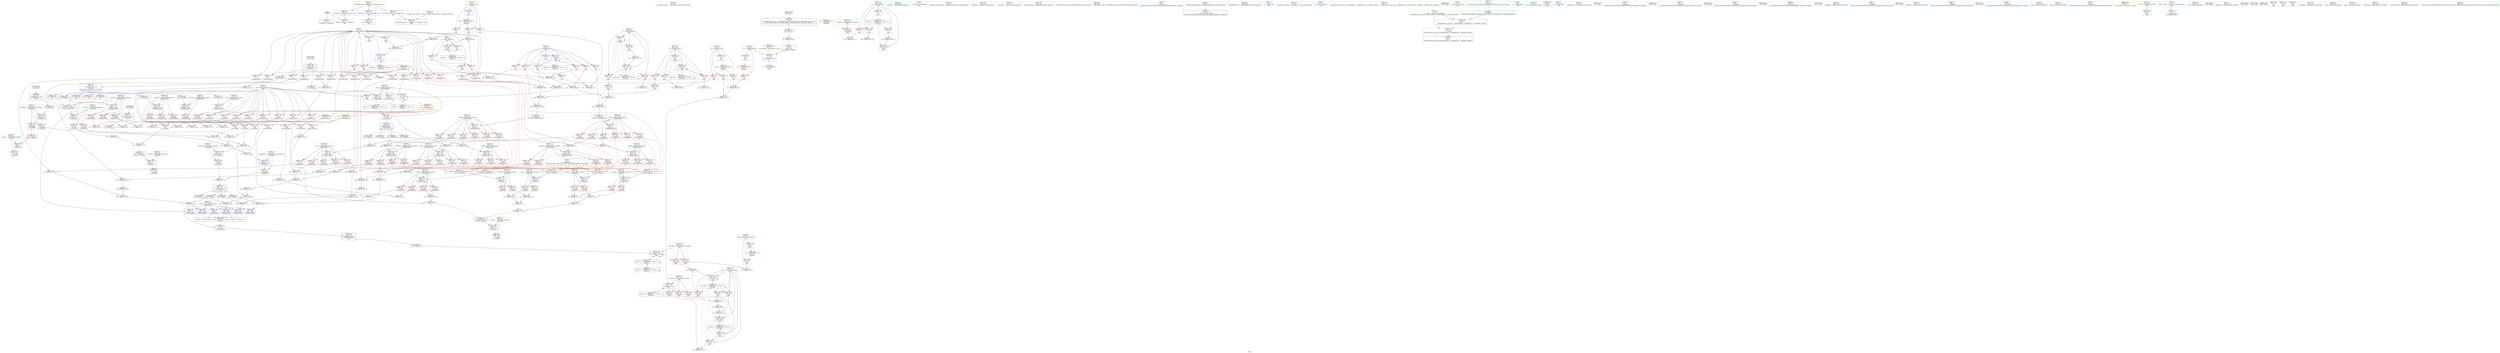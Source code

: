digraph "SVFG" {
	label="SVFG";

	Node0x55b859ae8130 [shape=record,color=grey,label="{NodeID: 0\nNullPtr}"];
	Node0x55b859ae8130 -> Node0x55b859b02860[style=solid];
	Node0x55b859ae8130 -> Node0x55b859b0e710[style=solid];
	Node0x55b859b63830 [shape=record,color=black,label="{NodeID: 692\n283 = PHI(148, )\n}"];
	Node0x55b859b63830 -> Node0x55b859b0fac0[style=solid];
	Node0x55b859b21aa0 [shape=record,color=grey,label="{NodeID: 526\n477 = cmp(476, 9, )\n}"];
	Node0x55b859b0f440 [shape=record,color=blue,label="{NodeID: 277\n198\<--223\nretval\<--call\n_Z10circleEvale\n}"];
	Node0x55b859b0f440 -> Node0x55b859b393b0[style=dashed];
	Node0x55b859b03010 [shape=record,color=red,label="{NodeID: 194\n265\<--237\n\<--y.addr\n_Z9emptyAreaee\n}"];
	Node0x55b859b03010 -> Node0x55b859b1ad20[style=solid];
	Node0x55b859aff900 [shape=record,color=red,label="{NodeID: 111\n451\<--8\n\<--f\nmain\n}"];
	Node0x55b859aff900 -> Node0x55b859b1c9a0[style=solid];
	Node0x55b859afe1d0 [shape=record,color=green,label="{NodeID: 28\n39\<--40\n__cxx_global_var_init\<--__cxx_global_var_init_field_insensitive\n}"];
	Node0x55b859b3e9a0 [shape=record,color=black,label="{NodeID: 554\nMR_81V_3 = PHI(MR_81V_4, MR_81V_2, )\npts\{422 \}\n}"];
	Node0x55b859b3e9a0 -> Node0x55b859b0cea0[style=dashed];
	Node0x55b859b3e9a0 -> Node0x55b859b0cf70[style=dashed];
	Node0x55b859b3e9a0 -> Node0x55b859b0d040[style=dashed];
	Node0x55b859b3e9a0 -> Node0x55b859b10fe0[style=dashed];
	Node0x55b859b1c820 [shape=record,color=grey,label="{NodeID: 471\n339 = Binary(330, 338, )\n}"];
	Node0x55b859b1c820 -> Node0x55b859b1ec20[style=solid];
	Node0x55b859b10b00 [shape=record,color=blue,label="{NodeID: 305\n425\<--65\nk\<--\nmain\n}"];
	Node0x55b859b10b00 -> Node0x55b859b0d380[style=dashed];
	Node0x55b859b10b00 -> Node0x55b859b0d450[style=dashed];
	Node0x55b859b10b00 -> Node0x55b859b0d520[style=dashed];
	Node0x55b859b10b00 -> Node0x55b859b10b00[style=dashed];
	Node0x55b859b10b00 -> Node0x55b859b10d70[style=dashed];
	Node0x55b859b10b00 -> Node0x55b859b3f3a0[style=dashed];
	Node0x55b859b046d0 [shape=record,color=red,label="{NodeID: 222\n361\<--253\n\<--yEval\n_Z9emptyAreaee\n}"];
	Node0x55b859b046d0 -> Node0x55b859b1dd20[style=solid];
	Node0x55b859b06210 [shape=record,color=red,label="{NodeID: 139\n384\<--17\n\<--g\n_Z9emptyAreaee\n}"];
	Node0x55b859b06210 -> Node0x55b859b1b320[style=solid];
	Node0x55b859b00bb0 [shape=record,color=green,label="{NodeID: 56\n198\<--199\nretval\<--retval_field_insensitive\n_Z10circleEvale\n}"];
	Node0x55b859b00bb0 -> Node0x55b859b08500[style=solid];
	Node0x55b859b00bb0 -> Node0x55b859b0f370[style=solid];
	Node0x55b859b00bb0 -> Node0x55b859b0f440[style=solid];
	Node0x55b859b1f220 [shape=record,color=grey,label="{NodeID: 499\n498 = Binary(492, 497, )\n}"];
	Node0x55b859b1f220 -> Node0x55b859b1eda0[style=solid];
	Node0x55b859b0dc70 [shape=record,color=red,label="{NodeID: 250\n517\<--431\n\<--curEmpty\nmain\n}"];
	Node0x55b859b0dc70 -> Node0x55b859b211a0[style=solid];
	Node0x55b859b078d0 [shape=record,color=red,label="{NodeID: 167\n106\<--90\n\<--halfAngle\n_Z7secAreae\n}"];
	Node0x55b859b078d0 -> Node0x55b859b1dea0[style=solid];
	Node0x55b859b02360 [shape=record,color=green,label="{NodeID: 84\n548\<--549\n_ZNSolsEi\<--_ZNSolsEi_field_insensitive\n}"];
	Node0x55b859ae8450 [shape=record,color=green,label="{NodeID: 1\n7\<--1\n__dso_handle\<--dummyObj\nGlob }"];
	Node0x55b859b63970 [shape=record,color=black,label="{NodeID: 693\n286 = PHI(196, )\n}"];
	Node0x55b859b63970 -> Node0x55b859b1cca0[style=solid];
	Node0x55b859b21c20 [shape=record,color=grey,label="{NodeID: 527\n322 = cmp(320, 321, )\n}"];
	Node0x55b859b0f510 [shape=record,color=blue,label="{NodeID: 278\n235\<--231\nx.addr\<--x\n_Z9emptyAreaee\n}"];
	Node0x55b859b0f510 -> Node0x55b859b089e0[style=dashed];
	Node0x55b859b0f510 -> Node0x55b859b08ab0[style=dashed];
	Node0x55b859b0f510 -> Node0x55b859b08b80[style=dashed];
	Node0x55b859b0f510 -> Node0x55b859b08c50[style=dashed];
	Node0x55b859b0f510 -> Node0x55b859b02e70[style=dashed];
	Node0x55b859b0f510 -> Node0x55b859b02f40[style=dashed];
	Node0x55b859b030e0 [shape=record,color=red,label="{NodeID: 195\n270\<--237\n\<--y.addr\n_Z9emptyAreaee\n|{<s0>12}}"];
	Node0x55b859b030e0:s0 -> Node0x55b859b670e0[style=solid,color=red];
	Node0x55b859aff9d0 [shape=record,color=red,label="{NodeID: 112\n455\<--8\n\<--f\nmain\n}"];
	Node0x55b859aff9d0 -> Node0x55b859b1d2a0[style=solid];
	Node0x55b859afe2d0 [shape=record,color=green,label="{NodeID: 29\n43\<--44\n_ZNSt8ios_base4InitC1Ev\<--_ZNSt8ios_base4InitC1Ev_field_insensitive\n}"];
	Node0x55b859b3eea0 [shape=record,color=black,label="{NodeID: 555\nMR_83V_2 = PHI(MR_83V_6, MR_83V_1, )\npts\{424 \}\n}"];
	Node0x55b859b3eea0 -> Node0x55b859b10a30[style=dashed];
	Node0x55b859b3eea0 -> Node0x55b859b3eea0[style=dashed];
	Node0x55b859b1c9a0 [shape=record,color=grey,label="{NodeID: 472\n453 = Binary(452, 451, )\n}"];
	Node0x55b859b1c9a0 -> Node0x55b859b10550[style=solid];
	Node0x55b859b10bd0 [shape=record,color=blue,label="{NodeID: 306\n431\<--510\ncurEmpty\<--call26\nmain\n}"];
	Node0x55b859b10bd0 -> Node0x55b859b0dba0[style=dashed];
	Node0x55b859b10bd0 -> Node0x55b859b0dc70[style=dashed];
	Node0x55b859b10bd0 -> Node0x55b859b10bd0[style=dashed];
	Node0x55b859b10bd0 -> Node0x55b859b3cba0[style=dashed];
	Node0x55b859b047a0 [shape=record,color=red,label="{NodeID: 223\n368\<--253\n\<--yEval\n_Z9emptyAreaee\n|{<s0>22}}"];
	Node0x55b859b047a0:s0 -> Node0x55b859b66de0[style=solid,color=red];
	Node0x55b859b062e0 [shape=record,color=red,label="{NodeID: 140\n389\<--17\n\<--g\n_Z9emptyAreaee\n}"];
	Node0x55b859b062e0 -> Node0x55b859b1aba0[style=solid];
	Node0x55b859b00c80 [shape=record,color=green,label="{NodeID: 57\n200\<--201\np.addr\<--p.addr_field_insensitive\n_Z10circleEvale\n}"];
	Node0x55b859b00c80 -> Node0x55b859b085d0[style=solid];
	Node0x55b859b00c80 -> Node0x55b859b086a0[style=solid];
	Node0x55b859b00c80 -> Node0x55b859b08770[style=solid];
	Node0x55b859b00c80 -> Node0x55b859b08840[style=solid];
	Node0x55b859b00c80 -> Node0x55b859b0f2a0[style=solid];
	Node0x55b859b38c80 [shape=record,color=yellow,style=double,label="{NodeID: 583\n6V_1 = ENCHI(MR_6V_0)\npts\{20 \}\nFun[_Z7secAreae]}"];
	Node0x55b859b38c80 -> Node0x55b859b067c0[style=dashed];
	Node0x55b859b38c80 -> Node0x55b859b06890[style=dashed];
	Node0x55b859b38c80 -> Node0x55b859b06960[style=dashed];
	Node0x55b859b38c80 -> Node0x55b859b06a30[style=dashed];
	Node0x55b859b1f3a0 [shape=record,color=grey,label="{NodeID: 500\n120 = Binary(119, 99, )\n}"];
	Node0x55b859b1f3a0 -> Node0x55b859b0ec20[style=solid];
	Node0x55b859b0dd40 [shape=record,color=blue,label="{NodeID: 251\n8\<--9\nf\<--\nGlob }"];
	Node0x55b859b0dd40 -> Node0x55b859b412c0[style=dashed];
	Node0x55b859b079a0 [shape=record,color=red,label="{NodeID: 168\n114\<--90\n\<--halfAngle\n_Z7secAreae\n|{<s0>6}}"];
	Node0x55b859b079a0:s0 -> Node0x55b859b649f0[style=solid,color=red];
	Node0x55b859b02460 [shape=record,color=green,label="{NodeID: 85\n556\<--557\n_ZNSolsEe\<--_ZNSolsEe_field_insensitive\n}"];
	Node0x55b859ae96a0 [shape=record,color=green,label="{NodeID: 2\n9\<--1\n\<--dummyObj\nCan only get source location for instruction, argument, global var or function.|{<s0>12|<s1>12|<s2>13|<s3>13|<s4>14|<s5>14|<s6>15|<s7>15|<s8>22|<s9>24|<s10>26|<s11>26}}"];
	Node0x55b859ae96a0:s0 -> Node0x55b859b663f0[style=solid,color=red];
	Node0x55b859ae96a0:s1 -> Node0x55b859b66ae0[style=solid,color=red];
	Node0x55b859ae96a0:s2 -> Node0x55b859b663f0[style=solid,color=red];
	Node0x55b859ae96a0:s3 -> Node0x55b859b66ae0[style=solid,color=red];
	Node0x55b859ae96a0:s4 -> Node0x55b859b663f0[style=solid,color=red];
	Node0x55b859ae96a0:s5 -> Node0x55b859b66ae0[style=solid,color=red];
	Node0x55b859ae96a0:s6 -> Node0x55b859b663f0[style=solid,color=red];
	Node0x55b859ae96a0:s7 -> Node0x55b859b66ae0[style=solid,color=red];
	Node0x55b859ae96a0:s8 -> Node0x55b859b66ae0[style=solid,color=red];
	Node0x55b859ae96a0:s9 -> Node0x55b859b663f0[style=solid,color=red];
	Node0x55b859ae96a0:s10 -> Node0x55b859b663f0[style=solid,color=red];
	Node0x55b859ae96a0:s11 -> Node0x55b859b670e0[style=solid,color=red];
	Node0x55b859b63ab0 [shape=record,color=black,label="{NodeID: 694\n291 = PHI(196, )\n}"];
	Node0x55b859b63ab0 -> Node0x55b859b1cfa0[style=solid];
	Node0x55b859b21da0 [shape=record,color=grey,label="{NodeID: 528\n381 = cmp(379, 380, )\n}"];
	Node0x55b859b0f5e0 [shape=record,color=blue,label="{NodeID: 279\n237\<--232\ny.addr\<--y\n_Z9emptyAreaee\n}"];
	Node0x55b859b0f5e0 -> Node0x55b859b03010[style=dashed];
	Node0x55b859b0f5e0 -> Node0x55b859b030e0[style=dashed];
	Node0x55b859b0f5e0 -> Node0x55b859b031b0[style=dashed];
	Node0x55b859b0f5e0 -> Node0x55b859b03280[style=dashed];
	Node0x55b859b0f5e0 -> Node0x55b859b03350[style=dashed];
	Node0x55b859b0f5e0 -> Node0x55b859b03420[style=dashed];
	Node0x55b859b031b0 [shape=record,color=red,label="{NodeID: 196\n274\<--237\n\<--y.addr\n_Z9emptyAreaee\n|{<s0>13}}"];
	Node0x55b859b031b0:s0 -> Node0x55b859b670e0[style=solid,color=red];
	Node0x55b859affaa0 [shape=record,color=red,label="{NodeID: 113\n459\<--8\n\<--f\nmain\n}"];
	Node0x55b859affaa0 -> Node0x55b859b1b7a0[style=solid];
	Node0x55b859afe3d0 [shape=record,color=green,label="{NodeID: 30\n49\<--50\n__cxa_atexit\<--__cxa_atexit_field_insensitive\n}"];
	Node0x55b859b3f3a0 [shape=record,color=black,label="{NodeID: 556\nMR_85V_2 = PHI(MR_85V_7, MR_85V_1, )\npts\{426 \}\n}"];
	Node0x55b859b3f3a0 -> Node0x55b859b10b00[style=dashed];
	Node0x55b859b3f3a0 -> Node0x55b859b3f3a0[style=dashed];
	Node0x55b859b1cb20 [shape=record,color=grey,label="{NodeID: 473\n338 = Binary(337, 99, )\n}"];
	Node0x55b859b1cb20 -> Node0x55b859b1c820[style=solid];
	Node0x55b859b10ca0 [shape=record,color=blue,label="{NodeID: 307\n429\<--519\narea\<--sub29\nmain\n}"];
	Node0x55b859b10ca0 -> Node0x55b859b0d860[style=dashed];
	Node0x55b859b10ca0 -> Node0x55b859b10ca0[style=dashed];
	Node0x55b859b10ca0 -> Node0x55b859b3c1a0[style=dashed];
	Node0x55b859b04870 [shape=record,color=red,label="{NodeID: 224\n386\<--255\n\<--xBigEval\n_Z9emptyAreaee\n}"];
	Node0x55b859b04870 -> Node0x55b859b1b1a0[style=solid];
	Node0x55b859b063b0 [shape=record,color=red,label="{NodeID: 141\n394\<--17\n\<--g\n_Z9emptyAreaee\n|{<s0>24}}"];
	Node0x55b859b063b0:s0 -> Node0x55b859b66de0[style=solid,color=red];
	Node0x55b859b00d50 [shape=record,color=green,label="{NodeID: 58\n228\<--229\n_Z9emptyAreaee\<--_Z9emptyAreaee_field_insensitive\n}"];
	Node0x55b859b1f520 [shape=record,color=grey,label="{NodeID: 501\n118 = Binary(113, 115, )\n}"];
	Node0x55b859b1f520 -> Node0x55b859b1f820[style=solid];
	Node0x55b859b0de10 [shape=record,color=blue,label="{NodeID: 252\n11\<--9\nR\<--\nGlob }"];
	Node0x55b859b0de10 -> Node0x55b859b413d0[style=dashed];
	Node0x55b859b07a70 [shape=record,color=red,label="{NodeID: 169\n122\<--92\n\<--pieArea\n_Z7secAreae\n}"];
	Node0x55b859b07a70 -> Node0x55b859b1f6a0[style=solid];
	Node0x55b859b02560 [shape=record,color=green,label="{NodeID: 86\n559\<--560\n_ZSt4endlIcSt11char_traitsIcEERSt13basic_ostreamIT_T0_ES6_\<--_ZSt4endlIcSt11char_traitsIcEERSt13basic_ostreamIT_T0_ES6__field_insensitive\n}"];
	Node0x55b859af2330 [shape=record,color=green,label="{NodeID: 3\n24\<--1\n\<--dummyObj\nCan only get source location for instruction, argument, global var or function.}"];
	Node0x55b859b63bf0 [shape=record,color=black,label="{NodeID: 695\n370 = PHI(148, )\n|{<s0>23}}"];
	Node0x55b859b63bf0:s0 -> Node0x55b859b65260[style=solid,color=red];
	Node0x55b859b21f20 [shape=record,color=grey,label="{NodeID: 529\n377 = cmp(375, 376, )\n}"];
	Node0x55b859b0f6b0 [shape=record,color=blue,label="{NodeID: 280\n239\<--263\nxEnd\<--add\n_Z9emptyAreaee\n}"];
	Node0x55b859b0f6b0 -> Node0x55b859b034f0[style=dashed];
	Node0x55b859b0f6b0 -> Node0x55b859b035c0[style=dashed];
	Node0x55b859b0f6b0 -> Node0x55b859b03690[style=dashed];
	Node0x55b859b03280 [shape=record,color=red,label="{NodeID: 197\n287\<--237\n\<--y.addr\n_Z9emptyAreaee\n}"];
	Node0x55b859b03280 -> Node0x55b859b1cca0[style=solid];
	Node0x55b859affb70 [shape=record,color=red,label="{NodeID: 114\n464\<--11\n\<--R\nmain\n}"];
	Node0x55b859affb70 -> Node0x55b859b1c3a0[style=solid];
	Node0x55b859afe4d0 [shape=record,color=green,label="{NodeID: 31\n48\<--54\n_ZNSt8ios_base4InitD1Ev\<--_ZNSt8ios_base4InitD1Ev_field_insensitive\n}"];
	Node0x55b859afe4d0 -> Node0x55b859b02960[style=solid];
	Node0x55b859b3f8a0 [shape=record,color=black,label="{NodeID: 557\nMR_87V_2 = PHI(MR_87V_3, MR_87V_1, )\npts\{428 \}\n}"];
	Node0x55b859b3f8a0 -> Node0x55b859b10890[style=dashed];
	Node0x55b859b1cca0 [shape=record,color=grey,label="{NodeID: 474\n288 = Binary(286, 287, )\n}"];
	Node0x55b859b1cca0 -> Node0x55b859b0fb90[style=solid];
	Node0x55b859b10d70 [shape=record,color=blue,label="{NodeID: 308\n425\<--523\nk\<--inc\nmain\n}"];
	Node0x55b859b10d70 -> Node0x55b859b0d380[style=dashed];
	Node0x55b859b10d70 -> Node0x55b859b0d450[style=dashed];
	Node0x55b859b10d70 -> Node0x55b859b0d520[style=dashed];
	Node0x55b859b10d70 -> Node0x55b859b10b00[style=dashed];
	Node0x55b859b10d70 -> Node0x55b859b10d70[style=dashed];
	Node0x55b859b10d70 -> Node0x55b859b3f3a0[style=dashed];
	Node0x55b859b04940 [shape=record,color=red,label="{NodeID: 225\n393\<--255\n\<--xBigEval\n_Z9emptyAreaee\n|{<s0>24}}"];
	Node0x55b859b04940:s0 -> Node0x55b859b66ae0[style=solid,color=red];
	Node0x55b859b06480 [shape=record,color=red,label="{NodeID: 142\n461\<--17\n\<--g\nmain\n}"];
	Node0x55b859b06480 -> Node0x55b859b1c0a0[style=solid];
	Node0x55b859b00e50 [shape=record,color=green,label="{NodeID: 59\n233\<--234\nretval\<--retval_field_insensitive\n_Z9emptyAreaee\n}"];
	Node0x55b859b00e50 -> Node0x55b859b08910[style=solid];
	Node0x55b859b00e50 -> Node0x55b859b0fed0[style=solid];
	Node0x55b859b00e50 -> Node0x55b859b0ffa0[style=solid];
	Node0x55b859b00e50 -> Node0x55b859b10070[style=solid];
	Node0x55b859b00e50 -> Node0x55b859b10140[style=solid];
	Node0x55b859b00e50 -> Node0x55b859b10210[style=solid];
	Node0x55b859b00e50 -> Node0x55b859b102e0[style=solid];
	Node0x55b859b1f6a0 [shape=record,color=grey,label="{NodeID: 502\n124 = Binary(122, 123, )\n}"];
	Node0x55b859b1f6a0 -> Node0x55b859b02da0[style=solid];
	Node0x55b859b0df10 [shape=record,color=blue,label="{NodeID: 253\n13\<--9\nt\<--\nGlob }"];
	Node0x55b859b0df10 -> Node0x55b859b3d5a0[style=dashed];
	Node0x55b859b07b40 [shape=record,color=red,label="{NodeID: 170\n123\<--94\n\<--triangleArea\n_Z7secAreae\n}"];
	Node0x55b859b07b40 -> Node0x55b859b1f6a0[style=solid];
	Node0x55b859b02660 [shape=record,color=green,label="{NodeID: 87\n561\<--562\n_ZNSolsEPFRSoS_E\<--_ZNSolsEPFRSoS_E_field_insensitive\n}"];
	Node0x55b859ae9d20 [shape=record,color=green,label="{NodeID: 4\n26\<--1\n.str\<--dummyObj\nGlob }"];
	Node0x55b859b63d30 [shape=record,color=black,label="{NodeID: 696\n371 = PHI(86, )\n}"];
	Node0x55b859b63d30 -> Node0x55b859b20420[style=solid];
	Node0x55b859b220a0 [shape=record,color=grey,label="{NodeID: 530\n514 = cmp(512, 513, )\n}"];
	Node0x55b859b0f780 [shape=record,color=blue,label="{NodeID: 281\n241\<--267\nyEnd\<--add1\n_Z9emptyAreaee\n}"];
	Node0x55b859b0f780 -> Node0x55b859b03760[style=dashed];
	Node0x55b859b0f780 -> Node0x55b859b03830[style=dashed];
	Node0x55b859b0f780 -> Node0x55b859b03900[style=dashed];
	Node0x55b859b03350 [shape=record,color=red,label="{NodeID: 198\n297\<--237\n\<--y.addr\n_Z9emptyAreaee\n}"];
	Node0x55b859b03350 -> Node0x55b859b1e320[style=solid];
	Node0x55b859b04e90 [shape=record,color=red,label="{NodeID: 115\n469\<--11\n\<--R\nmain\n}"];
	Node0x55b859b04e90 -> Node0x55b859b1c220[style=solid];
	Node0x55b859afe5d0 [shape=record,color=green,label="{NodeID: 32\n61\<--62\n__cxx_global_var_init.1\<--__cxx_global_var_init.1_field_insensitive\n}"];
	Node0x55b859b3fda0 [shape=record,color=black,label="{NodeID: 558\nMR_89V_2 = PHI(MR_89V_8, MR_89V_1, )\npts\{430 \}\n}"];
	Node0x55b859b3fda0 -> Node0x55b859b10960[style=dashed];
	Node0x55b859b1ce20 [shape=record,color=grey,label="{NodeID: 475\n554 = Binary(552, 553, )\n}"];
	Node0x55b859b10e40 [shape=record,color=blue,label="{NodeID: 309\n423\<--529\nj\<--inc31\nmain\n}"];
	Node0x55b859b10e40 -> Node0x55b859b0d110[style=dashed];
	Node0x55b859b10e40 -> Node0x55b859b0d1e0[style=dashed];
	Node0x55b859b10e40 -> Node0x55b859b0d2b0[style=dashed];
	Node0x55b859b10e40 -> Node0x55b859b10e40[style=dashed];
	Node0x55b859b10e40 -> Node0x55b859b3eea0[style=dashed];
	Node0x55b859b04a10 [shape=record,color=red,label="{NodeID: 226\n401\<--255\n\<--xBigEval\n_Z9emptyAreaee\n}"];
	Node0x55b859b04a10 -> Node0x55b859b1a8a0[style=solid];
	Node0x55b859b06550 [shape=record,color=red,label="{NodeID: 143\n476\<--17\n\<--g\nmain\n}"];
	Node0x55b859b06550 -> Node0x55b859b21aa0[style=solid];
	Node0x55b859b00f20 [shape=record,color=green,label="{NodeID: 60\n235\<--236\nx.addr\<--x.addr_field_insensitive\n_Z9emptyAreaee\n}"];
	Node0x55b859b00f20 -> Node0x55b859b089e0[style=solid];
	Node0x55b859b00f20 -> Node0x55b859b08ab0[style=solid];
	Node0x55b859b00f20 -> Node0x55b859b08b80[style=solid];
	Node0x55b859b00f20 -> Node0x55b859b08c50[style=solid];
	Node0x55b859b00f20 -> Node0x55b859b02e70[style=solid];
	Node0x55b859b00f20 -> Node0x55b859b02f40[style=solid];
	Node0x55b859b00f20 -> Node0x55b859b0f510[style=solid];
	Node0x55b859b48c90 [shape=record,color=yellow,style=double,label="{NodeID: 669\n2V_2 = CSCHI(MR_2V_1)\npts\{22 \}\nCS[]}"];
	Node0x55b859b1f820 [shape=record,color=grey,label="{NodeID: 503\n119 = Binary(112, 118, )\n}"];
	Node0x55b859b1f820 -> Node0x55b859b1f3a0[style=solid];
	Node0x55b859b0e010 [shape=record,color=blue,label="{NodeID: 254\n15\<--9\nr\<--\nGlob }"];
	Node0x55b859b0e010 -> Node0x55b859b3daa0[style=dashed];
	Node0x55b859b07c10 [shape=record,color=red,label="{NodeID: 171\n131\<--128\n\<--__x.addr\n_ZSt4asine\n}"];
	Node0x55b859b02760 [shape=record,color=green,label="{NodeID: 88\n36\<--597\n_GLOBAL__sub_I_Bohua_2_1.cpp\<--_GLOBAL__sub_I_Bohua_2_1.cpp_field_insensitive\n}"];
	Node0x55b859b02760 -> Node0x55b859b0e610[style=solid];
	Node0x55b859ae9db0 [shape=record,color=green,label="{NodeID: 5\n28\<--1\n_ZSt3cin\<--dummyObj\nGlob }"];
	Node0x55b859b63e70 [shape=record,color=black,label="{NodeID: 697\n396 = PHI(148, )\n|{<s0>25}}"];
	Node0x55b859b63e70:s0 -> Node0x55b859b65260[style=solid,color=red];
	Node0x55b859b0ad70 [shape=record,color=grey,label="{NodeID: 531\n355 = cmp(353, 354, )\n}"];
	Node0x55b859b1a5a0 [shape=record,color=grey,label="{NodeID: 448\n409 = Binary(404, 408, )\n}"];
	Node0x55b859b1a5a0 -> Node0x55b859b102e0[style=solid];
	Node0x55b859b0f850 [shape=record,color=blue,label="{NodeID: 282\n243\<--271\nxyDis\<--call\n_Z9emptyAreaee\n}"];
	Node0x55b859b0f850 -> Node0x55b859b039d0[style=dashed];
	Node0x55b859b03420 [shape=record,color=red,label="{NodeID: 199\n300\<--237\n\<--y.addr\n_Z9emptyAreaee\n|{<s0>19}}"];
	Node0x55b859b03420:s0 -> Node0x55b859b64f10[style=solid,color=red];
	Node0x55b859b04f60 [shape=record,color=red,label="{NodeID: 116\n471\<--11\n\<--R\nmain\n}"];
	Node0x55b859b04f60 -> Node0x55b859b1bc20[style=solid];
	Node0x55b859afe6d0 [shape=record,color=green,label="{NodeID: 33\n66\<--67\n_ZSt4acosIiEN9__gnu_cxx11__enable_ifIXsr12__is_integerIT_EE7__valueEdE6__typeES2_\<--_ZSt4acosIiEN9__gnu_cxx11__enable_ifIXsr12__is_integerIT_EE7__valueEdE6__typeES2__field_insensitive\n}"];
	Node0x55b859b402a0 [shape=record,color=black,label="{NodeID: 559\nMR_91V_2 = PHI(MR_91V_7, MR_91V_1, )\npts\{432 \}\n}"];
	Node0x55b859b402a0 -> Node0x55b859b10bd0[style=dashed];
	Node0x55b859b402a0 -> Node0x55b859b3cba0[style=dashed];
	Node0x55b859b402a0 -> Node0x55b859b402a0[style=dashed];
	Node0x55b859b1cfa0 [shape=record,color=grey,label="{NodeID: 476\n293 = Binary(291, 292, )\n}"];
	Node0x55b859b1cfa0 -> Node0x55b859b0fc60[style=solid];
	Node0x55b859b10f10 [shape=record,color=blue,label="{NodeID: 310\n429\<--538\narea\<--sub35\nmain\n}"];
	Node0x55b859b10f10 -> Node0x55b859b0dad0[style=dashed];
	Node0x55b859b10f10 -> Node0x55b859b3fda0[style=dashed];
	Node0x55b859b04ae0 [shape=record,color=red,label="{NodeID: 227\n405\<--255\n\<--xBigEval\n_Z9emptyAreaee\n|{<s0>26}}"];
	Node0x55b859b04ae0:s0 -> Node0x55b859b66ae0[style=solid,color=red];
	Node0x55b859b06620 [shape=record,color=red,label="{NodeID: 144\n493\<--17\n\<--g\nmain\n}"];
	Node0x55b859b06620 -> Node0x55b859b1ef20[style=solid];
	Node0x55b859b00ff0 [shape=record,color=green,label="{NodeID: 61\n237\<--238\ny.addr\<--y.addr_field_insensitive\n_Z9emptyAreaee\n}"];
	Node0x55b859b00ff0 -> Node0x55b859b03010[style=solid];
	Node0x55b859b00ff0 -> Node0x55b859b030e0[style=solid];
	Node0x55b859b00ff0 -> Node0x55b859b031b0[style=solid];
	Node0x55b859b00ff0 -> Node0x55b859b03280[style=solid];
	Node0x55b859b00ff0 -> Node0x55b859b03350[style=solid];
	Node0x55b859b00ff0 -> Node0x55b859b03420[style=solid];
	Node0x55b859b00ff0 -> Node0x55b859b0f5e0[style=solid];
	Node0x55b859b5ff10 [shape=record,color=black,label="{NodeID: 670\n435 = PHI()\n}"];
	Node0x55b859b1f9a0 [shape=record,color=grey,label="{NodeID: 504\n565 = Binary(564, 524, )\n}"];
	Node0x55b859b1f9a0 -> Node0x55b859b10fe0[style=solid];
	Node0x55b859b0e110 [shape=record,color=blue,label="{NodeID: 255\n17\<--9\ng\<--\nGlob }"];
	Node0x55b859b0e110 -> Node0x55b859b3dfa0[style=dashed];
	Node0x55b859b07ce0 [shape=record,color=red,label="{NodeID: 172\n141\<--138\n\<--__x.addr\n_ZSt3cose\n}"];
	Node0x55b859b02860 [shape=record,color=black,label="{NodeID: 89\n2\<--3\ndummyVal\<--dummyVal\n}"];
	Node0x55b859afcd10 [shape=record,color=green,label="{NodeID: 6\n29\<--1\n_ZSt4cout\<--dummyObj\nGlob }"];
	Node0x55b859b63fb0 [shape=record,color=black,label="{NodeID: 698\n397 = PHI(86, )\n}"];
	Node0x55b859b63fb0 -> Node0x55b859b1b4a0[style=solid];
	Node0x55b859b0aef0 [shape=record,color=grey,label="{NodeID: 532\n351 = cmp(349, 350, )\n}"];
	Node0x55b859b1a720 [shape=record,color=grey,label="{NodeID: 449\n404 = Binary(403, 99, )\n}"];
	Node0x55b859b1a720 -> Node0x55b859b1a5a0[style=solid];
	Node0x55b859b0f920 [shape=record,color=blue,label="{NodeID: 283\n245\<--275\nxEndDis\<--call2\n_Z9emptyAreaee\n}"];
	Node0x55b859b0f920 -> Node0x55b859b03aa0[style=dashed];
	Node0x55b859b0f920 -> Node0x55b859b03b70[style=dashed];
	Node0x55b859b0f920 -> Node0x55b859b03c40[style=dashed];
	Node0x55b859b034f0 [shape=record,color=red,label="{NodeID: 200\n273\<--239\n\<--xEnd\n_Z9emptyAreaee\n|{<s0>13}}"];
	Node0x55b859b034f0:s0 -> Node0x55b859b66de0[style=solid,color=red];
	Node0x55b859b05030 [shape=record,color=red,label="{NodeID: 117\n452\<--13\n\<--t\nmain\n}"];
	Node0x55b859b05030 -> Node0x55b859b1c9a0[style=solid];
	Node0x55b859afe7d0 [shape=record,color=green,label="{NodeID: 34\n75\<--76\n__x.addr\<--__x.addr_field_insensitive\n_ZSt4acosIiEN9__gnu_cxx11__enable_ifIXsr12__is_integerIT_EE7__valueEdE6__typeES2_\n}"];
	Node0x55b859afe7d0 -> Node0x55b859b07660[style=solid];
	Node0x55b859afe7d0 -> Node0x55b859b0e8e0[style=solid];
	Node0x55b859b1d120 [shape=record,color=grey,label="{NodeID: 477\n546 = Binary(545, 524, )\n}"];
	Node0x55b859b10fe0 [shape=record,color=blue,label="{NodeID: 311\n421\<--565\ni\<--inc44\nmain\n}"];
	Node0x55b859b10fe0 -> Node0x55b859b3e9a0[style=dashed];
	Node0x55b859b04bb0 [shape=record,color=red,label="{NodeID: 228\n360\<--257\n\<--yBigEval\n_Z9emptyAreaee\n}"];
	Node0x55b859b04bb0 -> Node0x55b859b1dd20[style=solid];
	Node0x55b859b066f0 [shape=record,color=red,label="{NodeID: 145\n503\<--17\n\<--g\nmain\n}"];
	Node0x55b859b066f0 -> Node0x55b859b1e620[style=solid];
	Node0x55b859b010c0 [shape=record,color=green,label="{NodeID: 62\n239\<--240\nxEnd\<--xEnd_field_insensitive\n_Z9emptyAreaee\n}"];
	Node0x55b859b010c0 -> Node0x55b859b034f0[style=solid];
	Node0x55b859b010c0 -> Node0x55b859b035c0[style=solid];
	Node0x55b859b010c0 -> Node0x55b859b03690[style=solid];
	Node0x55b859b010c0 -> Node0x55b859b0f6b0[style=solid];
	Node0x55b859b5fd10 [shape=record,color=black,label="{NodeID: 671\n271 = PHI(148, )\n}"];
	Node0x55b859b5fd10 -> Node0x55b859b0f850[style=solid];
	Node0x55b859b1fb20 [shape=record,color=grey,label="{NodeID: 505\n535 = Binary(536, 534, )\n}"];
	Node0x55b859b1fb20 -> Node0x55b859b1fe20[style=solid];
	Node0x55b859b0e210 [shape=record,color=blue,label="{NodeID: 256\n19\<--9\nRin\<--\nGlob }"];
	Node0x55b859b0e210 -> Node0x55b859b3e4a0[style=dashed];
	Node0x55b859b07db0 [shape=record,color=red,label="{NodeID: 173\n166\<--153\n\<--x1.addr\n_Z3diseeee\n}"];
	Node0x55b859b07db0 -> Node0x55b859b21020[style=solid];
	Node0x55b859b02960 [shape=record,color=black,label="{NodeID: 90\n47\<--48\n\<--_ZNSt8ios_base4InitD1Ev\nCan only get source location for instruction, argument, global var or function.}"];
	Node0x55b859afcda0 [shape=record,color=green,label="{NodeID: 7\n30\<--1\n.str.2\<--dummyObj\nGlob }"];
	Node0x55b859b640f0 [shape=record,color=black,label="{NodeID: 699\n407 = PHI(148, )\n|{<s0>27}}"];
	Node0x55b859b640f0:s0 -> Node0x55b859b65260[style=solid,color=red];
	Node0x55b859b0b070 [shape=record,color=grey,label="{NodeID: 533\n307 = cmp(305, 306, )\n}"];
	Node0x55b859b1a8a0 [shape=record,color=grey,label="{NodeID: 450\n403 = Binary(401, 402, )\n}"];
	Node0x55b859b1a8a0 -> Node0x55b859b1a720[style=solid];
	Node0x55b859b0f9f0 [shape=record,color=blue,label="{NodeID: 284\n247\<--279\nyEndDis\<--call3\n_Z9emptyAreaee\n}"];
	Node0x55b859b0f9f0 -> Node0x55b859b03d10[style=dashed];
	Node0x55b859b0f9f0 -> Node0x55b859b03de0[style=dashed];
	Node0x55b859b0f9f0 -> Node0x55b859b03eb0[style=dashed];
	Node0x55b859b035c0 [shape=record,color=red,label="{NodeID: 201\n281\<--239\n\<--xEnd\n_Z9emptyAreaee\n|{<s0>15}}"];
	Node0x55b859b035c0:s0 -> Node0x55b859b66de0[style=solid,color=red];
	Node0x55b859b05100 [shape=record,color=red,label="{NodeID: 118\n465\<--13\n\<--t\nmain\n}"];
	Node0x55b859b05100 -> Node0x55b859b1c3a0[style=solid];
	Node0x55b859afe8a0 [shape=record,color=green,label="{NodeID: 35\n81\<--82\nacos\<--acos_field_insensitive\n}"];
	Node0x55b859b412c0 [shape=record,color=yellow,style=double,label="{NodeID: 561\n64V_1 = ENCHI(MR_64V_0)\npts\{10 \}\nFun[main]}"];
	Node0x55b859b412c0 -> Node0x55b859aff900[style=dashed];
	Node0x55b859b412c0 -> Node0x55b859aff9d0[style=dashed];
	Node0x55b859b412c0 -> Node0x55b859affaa0[style=dashed];
	Node0x55b859b1d2a0 [shape=record,color=grey,label="{NodeID: 478\n457 = Binary(456, 455, )\n}"];
	Node0x55b859b1d2a0 -> Node0x55b859b10620[style=solid];
	Node0x55b859b04c80 [shape=record,color=red,label="{NodeID: 229\n367\<--257\n\<--yBigEval\n_Z9emptyAreaee\n|{<s0>22}}"];
	Node0x55b859b04c80:s0 -> Node0x55b859b663f0[style=solid,color=red];
	Node0x55b859b067c0 [shape=record,color=red,label="{NodeID: 146\n100\<--19\n\<--Rin\n_Z7secAreae\n}"];
	Node0x55b859b067c0 -> Node0x55b859b1c6a0[style=solid];
	Node0x55b859b01190 [shape=record,color=green,label="{NodeID: 63\n241\<--242\nyEnd\<--yEnd_field_insensitive\n_Z9emptyAreaee\n}"];
	Node0x55b859b01190 -> Node0x55b859b03760[style=solid];
	Node0x55b859b01190 -> Node0x55b859b03830[style=solid];
	Node0x55b859b01190 -> Node0x55b859b03900[style=solid];
	Node0x55b859b01190 -> Node0x55b859b0f780[style=solid];
	Node0x55b859b621b0 [shape=record,color=black,label="{NodeID: 672\n115 = PHI(136, )\n}"];
	Node0x55b859b621b0 -> Node0x55b859b1f520[style=solid];
	Node0x55b859b39220 [shape=record,color=yellow,style=double,label="{NodeID: 589\n35V_1 = ENCHI(MR_35V_0)\npts\{18 \}\nFun[_Z9emptyAreaee]}"];
	Node0x55b859b39220 -> Node0x55b859b05780[style=dashed];
	Node0x55b859b39220 -> Node0x55b859b05850[style=dashed];
	Node0x55b859b39220 -> Node0x55b859b05920[style=dashed];
	Node0x55b859b39220 -> Node0x55b859b059f0[style=dashed];
	Node0x55b859b39220 -> Node0x55b859b05ac0[style=dashed];
	Node0x55b859b39220 -> Node0x55b859b05b90[style=dashed];
	Node0x55b859b39220 -> Node0x55b859b05c60[style=dashed];
	Node0x55b859b39220 -> Node0x55b859b05d30[style=dashed];
	Node0x55b859b39220 -> Node0x55b859b05e00[style=dashed];
	Node0x55b859b39220 -> Node0x55b859b05ed0[style=dashed];
	Node0x55b859b39220 -> Node0x55b859b05fa0[style=dashed];
	Node0x55b859b39220 -> Node0x55b859b06070[style=dashed];
	Node0x55b859b39220 -> Node0x55b859b06140[style=dashed];
	Node0x55b859b39220 -> Node0x55b859b06210[style=dashed];
	Node0x55b859b39220 -> Node0x55b859b062e0[style=dashed];
	Node0x55b859b39220 -> Node0x55b859b063b0[style=dashed];
	Node0x55b859b1fca0 [shape=record,color=grey,label="{NodeID: 506\n534 = Binary(532, 533, )\n}"];
	Node0x55b859b1fca0 -> Node0x55b859b1fb20[style=solid];
	Node0x55b859b0e310 [shape=record,color=blue,label="{NodeID: 257\n21\<--9\nPI\<--\nGlob }"];
	Node0x55b859b0e310 -> Node0x55b859b41830[style=dashed];
	Node0x55b859b07e80 [shape=record,color=red,label="{NodeID: 174\n169\<--153\n\<--x1.addr\n_Z3diseeee\n}"];
	Node0x55b859b07e80 -> Node0x55b859b20a20[style=solid];
	Node0x55b859b02a60 [shape=record,color=black,label="{NodeID: 91\n416\<--65\nmain_ret\<--\nmain\n}"];
	Node0x55b859afce30 [shape=record,color=green,label="{NodeID: 8\n32\<--1\n.str.3\<--dummyObj\nGlob }"];
	Node0x55b859b64230 [shape=record,color=black,label="{NodeID: 700\n408 = PHI(86, )\n}"];
	Node0x55b859b64230 -> Node0x55b859b1a5a0[style=solid];
	Node0x55b859b0b1f0 [shape=record,color=grey,label="{NodeID: 534\n488 = cmp(487, 483, )\n}"];
	Node0x55b859b1aa20 [shape=record,color=grey,label="{NodeID: 451\n317 = Binary(315, 316, )\n}"];
	Node0x55b859b1aa20 -> Node0x55b859b0ffa0[style=solid];
	Node0x55b859b0fac0 [shape=record,color=blue,label="{NodeID: 285\n249\<--283\nxyEndDis\<--call4\n_Z9emptyAreaee\n}"];
	Node0x55b859b0fac0 -> Node0x55b859b03f80[style=dashed];
	Node0x55b859b03690 [shape=record,color=red,label="{NodeID: 202\n285\<--239\n\<--xEnd\n_Z9emptyAreaee\n|{<s0>16}}"];
	Node0x55b859b03690:s0 -> Node0x55b859b64f10[style=solid,color=red];
	Node0x55b859b051d0 [shape=record,color=red,label="{NodeID: 119\n456\<--15\n\<--r\nmain\n}"];
	Node0x55b859b051d0 -> Node0x55b859b1d2a0[style=solid];
	Node0x55b859afe9a0 [shape=record,color=green,label="{NodeID: 36\n84\<--85\n_Z7secAreae\<--_Z7secAreae_field_insensitive\n}"];
	Node0x55b859b413d0 [shape=record,color=yellow,style=double,label="{NodeID: 562\n66V_1 = ENCHI(MR_66V_0)\npts\{12 \}\nFun[main]}"];
	Node0x55b859b413d0 -> Node0x55b859affb70[style=dashed];
	Node0x55b859b413d0 -> Node0x55b859b04e90[style=dashed];
	Node0x55b859b413d0 -> Node0x55b859b04f60[style=dashed];
	Node0x55b859b1d420 [shape=record,color=grey,label="{NodeID: 479\n221 = Binary(219, 220, )\n}"];
	Node0x55b859b1d420 -> Node0x55b859b1b920[style=solid];
	Node0x55b859b04d50 [shape=record,color=red,label="{NodeID: 230\n402\<--257\n\<--yBigEval\n_Z9emptyAreaee\n}"];
	Node0x55b859b04d50 -> Node0x55b859b1a8a0[style=solid];
	Node0x55b859b06890 [shape=record,color=red,label="{NodeID: 147\n107\<--19\n\<--Rin\n_Z7secAreae\n}"];
	Node0x55b859b06890 -> Node0x55b859b1dea0[style=solid];
	Node0x55b859b01260 [shape=record,color=green,label="{NodeID: 64\n243\<--244\nxyDis\<--xyDis_field_insensitive\n_Z9emptyAreaee\n}"];
	Node0x55b859b01260 -> Node0x55b859b039d0[style=solid];
	Node0x55b859b01260 -> Node0x55b859b0f850[style=solid];
	Node0x55b859b622b0 [shape=record,color=black,label="{NodeID: 673\n46 = PHI()\n}"];
	Node0x55b859b43620 [shape=record,color=yellow,style=double,label="{NodeID: 590\n6V_1 = ENCHI(MR_6V_0)\npts\{20 \}\nFun[_Z9emptyAreaee]|{|<s8>16|<s9>17|<s10>18|<s11>19|<s12>21|<s13>23|<s14>25|<s15>27}}"];
	Node0x55b859b43620 -> Node0x55b859b06e40[style=dashed];
	Node0x55b859b43620 -> Node0x55b859b06f10[style=dashed];
	Node0x55b859b43620 -> Node0x55b859b06fe0[style=dashed];
	Node0x55b859b43620 -> Node0x55b859b070b0[style=dashed];
	Node0x55b859b43620 -> Node0x55b859b07180[style=dashed];
	Node0x55b859b43620 -> Node0x55b859b07250[style=dashed];
	Node0x55b859b43620 -> Node0x55b859b07320[style=dashed];
	Node0x55b859b43620 -> Node0x55b859b073f0[style=dashed];
	Node0x55b859b43620:s8 -> Node0x55b859b42420[style=dashed,color=red];
	Node0x55b859b43620:s9 -> Node0x55b859b42420[style=dashed,color=red];
	Node0x55b859b43620:s10 -> Node0x55b859b42420[style=dashed,color=red];
	Node0x55b859b43620:s11 -> Node0x55b859b42420[style=dashed,color=red];
	Node0x55b859b43620:s12 -> Node0x55b859b38c80[style=dashed,color=red];
	Node0x55b859b43620:s13 -> Node0x55b859b38c80[style=dashed,color=red];
	Node0x55b859b43620:s14 -> Node0x55b859b38c80[style=dashed,color=red];
	Node0x55b859b43620:s15 -> Node0x55b859b38c80[style=dashed,color=red];
	Node0x55b859b1fe20 [shape=record,color=grey,label="{NodeID: 507\n538 = Binary(537, 535, )\n}"];
	Node0x55b859b1fe20 -> Node0x55b859b10f10[style=solid];
	Node0x55b859b0e410 [shape=record,color=blue,label="{NodeID: 258\n23\<--24\nfMIN\<--\nGlob }"];
	Node0x55b859b0e410 -> Node0x55b859b41910[style=dashed];
	Node0x55b859b07f50 [shape=record,color=red,label="{NodeID: 175\n173\<--155\n\<--y1.addr\n_Z3diseeee\n}"];
	Node0x55b859b07f50 -> Node0x55b859b20d20[style=solid];
	Node0x55b859b02b30 [shape=record,color=black,label="{NodeID: 92\n70\<--68\nconv\<--mul\n__cxx_global_var_init.1\n}"];
	Node0x55b859b02b30 -> Node0x55b859b0e810[style=solid];
	Node0x55b859afcec0 [shape=record,color=green,label="{NodeID: 9\n35\<--1\n\<--dummyObj\nCan only get source location for instruction, argument, global var or function.}"];
	Node0x55b859b64370 [shape=record,color=black,label="{NodeID: 701\n450 = PHI()\n}"];
	Node0x55b859b0b370 [shape=record,color=grey,label="{NodeID: 535\n482 = cmp(481, 483, )\n}"];
	Node0x55b859b1aba0 [shape=record,color=grey,label="{NodeID: 452\n390 = Binary(388, 389, )\n}"];
	Node0x55b859b1aba0 -> Node0x55b859b1aea0[style=solid];
	Node0x55b859b0fb90 [shape=record,color=blue,label="{NodeID: 286\n251\<--288\nxEval\<--sub\n_Z9emptyAreaee\n}"];
	Node0x55b859b0fb90 -> Node0x55b859b04050[style=dashed];
	Node0x55b859b0fb90 -> Node0x55b859b04120[style=dashed];
	Node0x55b859b0fb90 -> Node0x55b859b041f0[style=dashed];
	Node0x55b859b0fb90 -> Node0x55b859b042c0[style=dashed];
	Node0x55b859b0fb90 -> Node0x55b859b04390[style=dashed];
	Node0x55b859b03760 [shape=record,color=red,label="{NodeID: 203\n278\<--241\n\<--yEnd\n_Z9emptyAreaee\n|{<s0>14}}"];
	Node0x55b859b03760:s0 -> Node0x55b859b670e0[style=solid,color=red];
	Node0x55b859b052a0 [shape=record,color=red,label="{NodeID: 120\n490\<--15\n\<--r\nmain\n}"];
	Node0x55b859b052a0 -> Node0x55b859b1eda0[style=solid];
	Node0x55b859afeaa0 [shape=record,color=green,label="{NodeID: 37\n88\<--89\nsec.addr\<--sec.addr_field_insensitive\n_Z7secAreae\n}"];
	Node0x55b859afeaa0 -> Node0x55b859b07730[style=solid];
	Node0x55b859afeaa0 -> Node0x55b859b07800[style=solid];
	Node0x55b859afeaa0 -> Node0x55b859b0e9b0[style=solid];
	Node0x55b859b1d5a0 [shape=record,color=grey,label="{NodeID: 480\n330 = Binary(328, 329, )\n}"];
	Node0x55b859b1d5a0 -> Node0x55b859b1c820[style=solid];
	Node0x55b859b0cd40 [shape=record,color=red,label="{NodeID: 231\n406\<--257\n\<--yBigEval\n_Z9emptyAreaee\n|{<s0>26}}"];
	Node0x55b859b0cd40:s0 -> Node0x55b859b66de0[style=solid,color=red];
	Node0x55b859b06960 [shape=record,color=red,label="{NodeID: 148\n109\<--19\n\<--Rin\n_Z7secAreae\n}"];
	Node0x55b859b06960 -> Node0x55b859b1b620[style=solid];
	Node0x55b859b01330 [shape=record,color=green,label="{NodeID: 65\n245\<--246\nxEndDis\<--xEndDis_field_insensitive\n_Z9emptyAreaee\n}"];
	Node0x55b859b01330 -> Node0x55b859b03aa0[style=solid];
	Node0x55b859b01330 -> Node0x55b859b03b70[style=solid];
	Node0x55b859b01330 -> Node0x55b859b03c40[style=solid];
	Node0x55b859b01330 -> Node0x55b859b0f920[style=solid];
	Node0x55b859b62380 [shape=record,color=black,label="{NodeID: 674\n64 = PHI(73, )\n}"];
	Node0x55b859b62380 -> Node0x55b859b1baa0[style=solid];
	Node0x55b859b1ffa0 [shape=record,color=grey,label="{NodeID: 508\n179 = Binary(171, 178, )\n|{<s0>9}}"];
	Node0x55b859b1ffa0:s0 -> Node0x55b859b64bf0[style=solid,color=red];
	Node0x55b859b0e510 [shape=record,color=blue,label="{NodeID: 259\n602\<--35\nllvm.global_ctors_0\<--\nGlob }"];
	Node0x55b859b08020 [shape=record,color=red,label="{NodeID: 176\n176\<--155\n\<--y1.addr\n_Z3diseeee\n}"];
	Node0x55b859b08020 -> Node0x55b859b202a0[style=solid];
	Node0x55b859b02c00 [shape=record,color=black,label="{NodeID: 93\n79\<--78\nconv\<--\n_ZSt4acosIiEN9__gnu_cxx11__enable_ifIXsr12__is_integerIT_EE7__valueEdE6__typeES2_\n}"];
	Node0x55b859ae9a20 [shape=record,color=green,label="{NodeID: 10\n65\<--1\n\<--dummyObj\nCan only get source location for instruction, argument, global var or function.|{<s0>3}}"];
	Node0x55b859ae9a20:s0 -> Node0x55b859b65f40[style=solid,color=red];
	Node0x55b859b64440 [shape=record,color=black,label="{NodeID: 702\n510 = PHI(230, )\n}"];
	Node0x55b859b64440 -> Node0x55b859b10bd0[style=solid];
	Node0x55b859b393b0 [shape=record,color=black,label="{NodeID: 536\nMR_31V_3 = PHI(MR_31V_4, MR_31V_2, )\npts\{199 \}\n}"];
	Node0x55b859b393b0 -> Node0x55b859b08500[style=dashed];
	Node0x55b859b1ad20 [shape=record,color=grey,label="{NodeID: 453\n267 = Binary(265, 266, )\n}"];
	Node0x55b859b1ad20 -> Node0x55b859b0f780[style=solid];
	Node0x55b859b0fc60 [shape=record,color=blue,label="{NodeID: 287\n253\<--293\nyEval\<--sub7\n_Z9emptyAreaee\n}"];
	Node0x55b859b0fc60 -> Node0x55b859b04460[style=dashed];
	Node0x55b859b0fc60 -> Node0x55b859b04530[style=dashed];
	Node0x55b859b0fc60 -> Node0x55b859b04600[style=dashed];
	Node0x55b859b0fc60 -> Node0x55b859b046d0[style=dashed];
	Node0x55b859b0fc60 -> Node0x55b859b047a0[style=dashed];
	Node0x55b859b03830 [shape=record,color=red,label="{NodeID: 204\n282\<--241\n\<--yEnd\n_Z9emptyAreaee\n|{<s0>15}}"];
	Node0x55b859b03830:s0 -> Node0x55b859b670e0[style=solid,color=red];
	Node0x55b859b05370 [shape=record,color=red,label="{NodeID: 121\n494\<--15\n\<--r\nmain\n}"];
	Node0x55b859b05370 -> Node0x55b859b1ef20[style=solid];
	Node0x55b859afeb70 [shape=record,color=green,label="{NodeID: 38\n90\<--91\nhalfAngle\<--halfAngle_field_insensitive\n_Z7secAreae\n}"];
	Node0x55b859afeb70 -> Node0x55b859b078d0[style=solid];
	Node0x55b859afeb70 -> Node0x55b859b079a0[style=solid];
	Node0x55b859afeb70 -> Node0x55b859b0ea80[style=solid];
	Node0x55b859b1d720 [shape=record,color=grey,label="{NodeID: 481\n218 = Binary(216, 217, )\n}"];
	Node0x55b859b1d720 -> Node0x55b859b1b920[style=solid];
	Node0x55b859b0cdd0 [shape=record,color=red,label="{NodeID: 232\n441\<--419\n\<--numCase\nmain\n}"];
	Node0x55b859b0cdd0 -> Node0x55b859b21920[style=solid];
	Node0x55b859b06a30 [shape=record,color=red,label="{NodeID: 149\n113\<--19\n\<--Rin\n_Z7secAreae\n}"];
	Node0x55b859b06a30 -> Node0x55b859b1f520[style=solid];
	Node0x55b859b01400 [shape=record,color=green,label="{NodeID: 66\n247\<--248\nyEndDis\<--yEndDis_field_insensitive\n_Z9emptyAreaee\n}"];
	Node0x55b859b01400 -> Node0x55b859b03d10[style=solid];
	Node0x55b859b01400 -> Node0x55b859b03de0[style=solid];
	Node0x55b859b01400 -> Node0x55b859b03eb0[style=solid];
	Node0x55b859b01400 -> Node0x55b859b0f9f0[style=solid];
	Node0x55b859b624f0 [shape=record,color=black,label="{NodeID: 675\n80 = PHI()\n}"];
	Node0x55b859b624f0 -> Node0x55b859b02cd0[style=solid];
	Node0x55b859b20120 [shape=record,color=grey,label="{NodeID: 509\n178 = Binary(174, 177, )\n}"];
	Node0x55b859b20120 -> Node0x55b859b1ffa0[style=solid];
	Node0x55b859b0e610 [shape=record,color=blue,label="{NodeID: 260\n603\<--36\nllvm.global_ctors_1\<--_GLOBAL__sub_I_Bohua_2_1.cpp\nGlob }"];
	Node0x55b859b080f0 [shape=record,color=red,label="{NodeID: 177\n165\<--157\n\<--x2.addr\n_Z3diseeee\n}"];
	Node0x55b859b080f0 -> Node0x55b859b21020[style=solid];
	Node0x55b859b02cd0 [shape=record,color=black,label="{NodeID: 94\n73\<--80\n_ZSt4acosIiEN9__gnu_cxx11__enable_ifIXsr12__is_integerIT_EE7__valueEdE6__typeES2__ret\<--call\n_ZSt4acosIiEN9__gnu_cxx11__enable_ifIXsr12__is_integerIT_EE7__valueEdE6__typeES2_\n|{<s0>3}}"];
	Node0x55b859b02cd0:s0 -> Node0x55b859b62380[style=solid,color=blue];
	Node0x55b859ae9ab0 [shape=record,color=green,label="{NodeID: 11\n69\<--1\n\<--dummyObj\nCan only get source location for instruction, argument, global var or function.}"];
	Node0x55b859b645b0 [shape=record,color=black,label="{NodeID: 703\n542 = PHI()\n}"];
	Node0x55b859b1aea0 [shape=record,color=grey,label="{NodeID: 454\n391 = Binary(390, 99, )\n}"];
	Node0x55b859b1aea0 -> Node0x55b859b1b020[style=solid];
	Node0x55b859b0fd30 [shape=record,color=blue,label="{NodeID: 288\n255\<--298\nxBigEval\<--sub9\n_Z9emptyAreaee\n}"];
	Node0x55b859b0fd30 -> Node0x55b859b04870[style=dashed];
	Node0x55b859b0fd30 -> Node0x55b859b04940[style=dashed];
	Node0x55b859b0fd30 -> Node0x55b859b04a10[style=dashed];
	Node0x55b859b0fd30 -> Node0x55b859b04ae0[style=dashed];
	Node0x55b859b03900 [shape=record,color=red,label="{NodeID: 205\n290\<--241\n\<--yEnd\n_Z9emptyAreaee\n|{<s0>17}}"];
	Node0x55b859b03900:s0 -> Node0x55b859b64f10[style=solid,color=red];
	Node0x55b859b05440 [shape=record,color=red,label="{NodeID: 122\n496\<--15\n\<--r\nmain\n}"];
	Node0x55b859b05440 -> Node0x55b859b1f0a0[style=solid];
	Node0x55b859afec40 [shape=record,color=green,label="{NodeID: 39\n92\<--93\npieArea\<--pieArea_field_insensitive\n_Z7secAreae\n}"];
	Node0x55b859afec40 -> Node0x55b859b07a70[style=solid];
	Node0x55b859afec40 -> Node0x55b859b0eb50[style=solid];
	Node0x55b859b1d8a0 [shape=record,color=grey,label="{NodeID: 482\n336 = Binary(334, 335, )\n}"];
	Node0x55b859b1d8a0 -> Node0x55b859b1da20[style=solid];
	Node0x55b859b0cea0 [shape=record,color=red,label="{NodeID: 233\n440\<--421\n\<--i\nmain\n}"];
	Node0x55b859b0cea0 -> Node0x55b859b21920[style=solid];
	Node0x55b859b06b00 [shape=record,color=red,label="{NodeID: 150\n204\<--19\n\<--Rin\n_Z10circleEvale\n}"];
	Node0x55b859b06b00 -> Node0x55b859b1bda0[style=solid];
	Node0x55b859b014d0 [shape=record,color=green,label="{NodeID: 67\n249\<--250\nxyEndDis\<--xyEndDis_field_insensitive\n_Z9emptyAreaee\n}"];
	Node0x55b859b014d0 -> Node0x55b859b03f80[style=solid];
	Node0x55b859b014d0 -> Node0x55b859b0fac0[style=solid];
	Node0x55b859b625c0 [shape=record,color=black,label="{NodeID: 676\n102 = PHI(126, )\n}"];
	Node0x55b859b625c0 -> Node0x55b859b0ea80[style=solid];
	Node0x55b859b202a0 [shape=record,color=grey,label="{NodeID: 510\n177 = Binary(175, 176, )\n}"];
	Node0x55b859b202a0 -> Node0x55b859b20120[style=solid];
	Node0x55b859b0e710 [shape=record,color=blue, style = dotted,label="{NodeID: 261\n604\<--3\nllvm.global_ctors_2\<--dummyVal\nGlob }"];
	Node0x55b859b081c0 [shape=record,color=red,label="{NodeID: 178\n168\<--157\n\<--x2.addr\n_Z3diseeee\n}"];
	Node0x55b859b081c0 -> Node0x55b859b20a20[style=solid];
	Node0x55b859b02da0 [shape=record,color=black,label="{NodeID: 95\n86\<--124\n_Z7secAreae_ret\<--sub\n_Z7secAreae\n|{<s0>21|<s1>23|<s2>25|<s3>27}}"];
	Node0x55b859b02da0:s0 -> Node0x55b859b62870[style=solid,color=blue];
	Node0x55b859b02da0:s1 -> Node0x55b859b63d30[style=solid,color=blue];
	Node0x55b859b02da0:s2 -> Node0x55b859b63fb0[style=solid,color=blue];
	Node0x55b859b02da0:s3 -> Node0x55b859b64230[style=solid,color=blue];
	Node0x55b859ae9b40 [shape=record,color=green,label="{NodeID: 12\n99\<--1\n\<--dummyObj\nCan only get source location for instruction, argument, global var or function.}"];
	Node0x55b859b64680 [shape=record,color=black,label="{NodeID: 704\n547 = PHI()\n}"];
	Node0x55b859b1b020 [shape=record,color=grey,label="{NodeID: 455\n392 = Binary(385, 391, )\n}"];
	Node0x55b859b1b020 -> Node0x55b859b1b4a0[style=solid];
	Node0x55b859b0fe00 [shape=record,color=blue,label="{NodeID: 289\n257\<--303\nyBigEval\<--sub11\n_Z9emptyAreaee\n}"];
	Node0x55b859b0fe00 -> Node0x55b859b04bb0[style=dashed];
	Node0x55b859b0fe00 -> Node0x55b859b04c80[style=dashed];
	Node0x55b859b0fe00 -> Node0x55b859b04d50[style=dashed];
	Node0x55b859b0fe00 -> Node0x55b859b0cd40[style=dashed];
	Node0x55b859b039d0 [shape=record,color=red,label="{NodeID: 206\n305\<--243\n\<--xyDis\n_Z9emptyAreaee\n}"];
	Node0x55b859b039d0 -> Node0x55b859b0b070[style=solid];
	Node0x55b859b05510 [shape=record,color=red,label="{NodeID: 123\n500\<--15\n\<--r\nmain\n}"];
	Node0x55b859b05510 -> Node0x55b859b1e1a0[style=solid];
	Node0x55b859afed10 [shape=record,color=green,label="{NodeID: 40\n94\<--95\ntriangleArea\<--triangleArea_field_insensitive\n_Z7secAreae\n}"];
	Node0x55b859afed10 -> Node0x55b859b07b40[style=solid];
	Node0x55b859afed10 -> Node0x55b859b0ec20[style=solid];
	Node0x55b859b1da20 [shape=record,color=grey,label="{NodeID: 483\n337 = Binary(333, 336, )\n}"];
	Node0x55b859b1da20 -> Node0x55b859b1cb20[style=solid];
	Node0x55b859b0cf70 [shape=record,color=red,label="{NodeID: 234\n545\<--421\n\<--i\nmain\n}"];
	Node0x55b859b0cf70 -> Node0x55b859b1d120[style=solid];
	Node0x55b859b06bd0 [shape=record,color=red,label="{NodeID: 151\n210\<--19\n\<--Rin\n_Z10circleEvale\n}"];
	Node0x55b859b06bd0 -> Node0x55b859b217a0[style=solid];
	Node0x55b859b015a0 [shape=record,color=green,label="{NodeID: 68\n251\<--252\nxEval\<--xEval_field_insensitive\n_Z9emptyAreaee\n}"];
	Node0x55b859b015a0 -> Node0x55b859b04050[style=solid];
	Node0x55b859b015a0 -> Node0x55b859b04120[style=solid];
	Node0x55b859b015a0 -> Node0x55b859b041f0[style=solid];
	Node0x55b859b015a0 -> Node0x55b859b042c0[style=solid];
	Node0x55b859b015a0 -> Node0x55b859b04390[style=solid];
	Node0x55b859b015a0 -> Node0x55b859b0fb90[style=solid];
	Node0x55b859b62730 [shape=record,color=black,label="{NodeID: 677\n344 = PHI(148, )\n|{<s0>21}}"];
	Node0x55b859b62730:s0 -> Node0x55b859b65260[style=solid,color=red];
	Node0x55b859b20420 [shape=record,color=grey,label="{NodeID: 511\n372 = Binary(366, 371, )\n}"];
	Node0x55b859b20420 -> Node0x55b859b10140[style=solid];
	Node0x55b859b0e810 [shape=record,color=blue,label="{NodeID: 262\n21\<--70\nPI\<--conv\n__cxx_global_var_init.1\n|{<s0>41}}"];
	Node0x55b859b0e810:s0 -> Node0x55b859b48c90[style=dashed,color=blue];
	Node0x55b859b08290 [shape=record,color=red,label="{NodeID: 179\n172\<--159\n\<--y2.addr\n_Z3diseeee\n}"];
	Node0x55b859b08290 -> Node0x55b859b20d20[style=solid];
	Node0x55b859affc90 [shape=record,color=black,label="{NodeID: 96\n126\<--132\n_ZSt4asine_ret\<--call\n_ZSt4asine\n|{<s0>5}}"];
	Node0x55b859affc90:s0 -> Node0x55b859b625c0[style=solid,color=blue];
	Node0x55b859ae9c10 [shape=record,color=green,label="{NodeID: 13\n206\<--1\n\<--dummyObj\nCan only get source location for instruction, argument, global var or function.}"];
	Node0x55b859b64750 [shape=record,color=black,label="{NodeID: 705\n551 = PHI()\n}"];
	Node0x55b859b1b1a0 [shape=record,color=grey,label="{NodeID: 456\n388 = Binary(386, 387, )\n}"];
	Node0x55b859b1b1a0 -> Node0x55b859b1aba0[style=solid];
	Node0x55b859b0fed0 [shape=record,color=blue,label="{NodeID: 290\n233\<--9\nretval\<--\n_Z9emptyAreaee\n}"];
	Node0x55b859b0fed0 -> Node0x55b859b3d0a0[style=dashed];
	Node0x55b859b03aa0 [shape=record,color=red,label="{NodeID: 207\n320\<--245\n\<--xEndDis\n_Z9emptyAreaee\n}"];
	Node0x55b859b03aa0 -> Node0x55b859b21c20[style=solid];
	Node0x55b859b055e0 [shape=record,color=red,label="{NodeID: 124\n504\<--15\n\<--r\nmain\n}"];
	Node0x55b859b055e0 -> Node0x55b859b1e620[style=solid];
	Node0x55b859afede0 [shape=record,color=green,label="{NodeID: 41\n103\<--104\n_ZSt4asine\<--_ZSt4asine_field_insensitive\n}"];
	Node0x55b859b41830 [shape=record,color=yellow,style=double,label="{NodeID: 567\n2V_1 = ENCHI(MR_2V_0)\npts\{22 \}\nFun[main]}"];
	Node0x55b859b41830 -> Node0x55b859b074c0[style=dashed];
	Node0x55b859b1dba0 [shape=record,color=grey,label="{NodeID: 484\n333 = Binary(331, 332, )\n}"];
	Node0x55b859b1dba0 -> Node0x55b859b1da20[style=solid];
	Node0x55b859b0d040 [shape=record,color=red,label="{NodeID: 235\n564\<--421\n\<--i\nmain\n}"];
	Node0x55b859b0d040 -> Node0x55b859b1f9a0[style=solid];
	Node0x55b859b06ca0 [shape=record,color=red,label="{NodeID: 152\n216\<--19\n\<--Rin\n_Z10circleEvale\n}"];
	Node0x55b859b06ca0 -> Node0x55b859b1d720[style=solid];
	Node0x55b859b01670 [shape=record,color=green,label="{NodeID: 69\n253\<--254\nyEval\<--yEval_field_insensitive\n_Z9emptyAreaee\n}"];
	Node0x55b859b01670 -> Node0x55b859b04460[style=solid];
	Node0x55b859b01670 -> Node0x55b859b04530[style=solid];
	Node0x55b859b01670 -> Node0x55b859b04600[style=solid];
	Node0x55b859b01670 -> Node0x55b859b046d0[style=solid];
	Node0x55b859b01670 -> Node0x55b859b047a0[style=solid];
	Node0x55b859b01670 -> Node0x55b859b0fc60[style=solid];
	Node0x55b859b62870 [shape=record,color=black,label="{NodeID: 678\n345 = PHI(86, )\n}"];
	Node0x55b859b62870 -> Node0x55b859b1ec20[style=solid];
	Node0x55b859b205a0 [shape=record,color=grey,label="{NodeID: 512\n171 = Binary(167, 170, )\n}"];
	Node0x55b859b205a0 -> Node0x55b859b1ffa0[style=solid];
	Node0x55b859b0e8e0 [shape=record,color=blue,label="{NodeID: 263\n75\<--74\n__x.addr\<--__x\n_ZSt4acosIiEN9__gnu_cxx11__enable_ifIXsr12__is_integerIT_EE7__valueEdE6__typeES2_\n}"];
	Node0x55b859b0e8e0 -> Node0x55b859b07660[style=dashed];
	Node0x55b859b08360 [shape=record,color=red,label="{NodeID: 180\n175\<--159\n\<--y2.addr\n_Z3diseeee\n}"];
	Node0x55b859b08360 -> Node0x55b859b202a0[style=solid];
	Node0x55b859affd60 [shape=record,color=black,label="{NodeID: 97\n136\<--142\n_ZSt3cose_ret\<--call\n_ZSt3cose\n|{<s0>6}}"];
	Node0x55b859affd60:s0 -> Node0x55b859b621b0[style=solid,color=blue];
	Node0x55b859afd700 [shape=record,color=green,label="{NodeID: 14\n214\<--1\n\<--dummyObj\nCan only get source location for instruction, argument, global var or function.}"];
	Node0x55b859b64820 [shape=record,color=black,label="{NodeID: 706\n555 = PHI()\n}"];
	Node0x55b859b1b320 [shape=record,color=grey,label="{NodeID: 457\n385 = Binary(383, 384, )\n}"];
	Node0x55b859b1b320 -> Node0x55b859b1b020[style=solid];
	Node0x55b859b0ffa0 [shape=record,color=blue,label="{NodeID: 291\n233\<--317\nretval\<--mul\n_Z9emptyAreaee\n}"];
	Node0x55b859b0ffa0 -> Node0x55b859b3d0a0[style=dashed];
	Node0x55b859b03b70 [shape=record,color=red,label="{NodeID: 208\n349\<--245\n\<--xEndDis\n_Z9emptyAreaee\n}"];
	Node0x55b859b03b70 -> Node0x55b859b0aef0[style=solid];
	Node0x55b859b056b0 [shape=record,color=red,label="{NodeID: 125\n506\<--15\n\<--r\nmain\n}"];
	Node0x55b859b056b0 -> Node0x55b859b1eaa0[style=solid];
	Node0x55b859afeee0 [shape=record,color=green,label="{NodeID: 42\n116\<--117\n_ZSt3cose\<--_ZSt3cose_field_insensitive\n}"];
	Node0x55b859b41910 [shape=record,color=yellow,style=double,label="{NodeID: 568\n75V_1 = ENCHI(MR_75V_0)\npts\{25 \}\nFun[main]}"];
	Node0x55b859b41910 -> Node0x55b859b07590[style=dashed];
	Node0x55b859b1dd20 [shape=record,color=grey,label="{NodeID: 485\n362 = Binary(360, 361, )\n}"];
	Node0x55b859b1dd20 -> Node0x55b859b1e020[style=solid];
	Node0x55b859b0d110 [shape=record,color=red,label="{NodeID: 236\n481\<--423\n\<--j\nmain\n}"];
	Node0x55b859b0d110 -> Node0x55b859b0b370[style=solid];
	Node0x55b859b06d70 [shape=record,color=red,label="{NodeID: 153\n217\<--19\n\<--Rin\n_Z10circleEvale\n}"];
	Node0x55b859b06d70 -> Node0x55b859b1d720[style=solid];
	Node0x55b859b01740 [shape=record,color=green,label="{NodeID: 70\n255\<--256\nxBigEval\<--xBigEval_field_insensitive\n_Z9emptyAreaee\n}"];
	Node0x55b859b01740 -> Node0x55b859b04870[style=solid];
	Node0x55b859b01740 -> Node0x55b859b04940[style=solid];
	Node0x55b859b01740 -> Node0x55b859b04a10[style=solid];
	Node0x55b859b01740 -> Node0x55b859b04ae0[style=solid];
	Node0x55b859b01740 -> Node0x55b859b0fd30[style=solid];
	Node0x55b859b629b0 [shape=record,color=black,label="{NodeID: 679\n132 = PHI()\n}"];
	Node0x55b859b629b0 -> Node0x55b859affc90[style=solid];
	Node0x55b859b20720 [shape=record,color=grey,label="{NodeID: 513\n366 = Binary(359, 365, )\n}"];
	Node0x55b859b20720 -> Node0x55b859b20420[style=solid];
	Node0x55b859b0e9b0 [shape=record,color=blue,label="{NodeID: 264\n88\<--87\nsec.addr\<--sec\n_Z7secAreae\n}"];
	Node0x55b859b0e9b0 -> Node0x55b859b07730[style=dashed];
	Node0x55b859b0e9b0 -> Node0x55b859b07800[style=dashed];
	Node0x55b859b08430 [shape=record,color=red,label="{NodeID: 181\n189\<--186\n\<--__x.addr\n_ZSt4sqrte\n}"];
	Node0x55b859affe30 [shape=record,color=black,label="{NodeID: 98\n148\<--180\n_Z3diseeee_ret\<--call\n_Z3diseeee\n|{<s0>12|<s1>13|<s2>14|<s3>15|<s4>20|<s5>22|<s6>24|<s7>26}}"];
	Node0x55b859affe30:s0 -> Node0x55b859b5fd10[style=solid,color=blue];
	Node0x55b859affe30:s1 -> Node0x55b859b635b0[style=solid,color=blue];
	Node0x55b859affe30:s2 -> Node0x55b859b636f0[style=solid,color=blue];
	Node0x55b859affe30:s3 -> Node0x55b859b63830[style=solid,color=blue];
	Node0x55b859affe30:s4 -> Node0x55b859b62730[style=solid,color=blue];
	Node0x55b859affe30:s5 -> Node0x55b859b63bf0[style=solid,color=blue];
	Node0x55b859affe30:s6 -> Node0x55b859b63e70[style=solid,color=blue];
	Node0x55b859affe30:s7 -> Node0x55b859b640f0[style=solid,color=blue];
	Node0x55b859afd790 [shape=record,color=green,label="{NodeID: 15\n483\<--1\n\<--dummyObj\nCan only get source location for instruction, argument, global var or function.}"];
	Node0x55b859b64920 [shape=record,color=black,label="{NodeID: 707\n558 = PHI()\n}"];
	Node0x55b859b1b4a0 [shape=record,color=grey,label="{NodeID: 458\n398 = Binary(392, 397, )\n}"];
	Node0x55b859b1b4a0 -> Node0x55b859b10210[style=solid];
	Node0x55b859b10070 [shape=record,color=blue,label="{NodeID: 292\n233\<--346\nretval\<--add25\n_Z9emptyAreaee\n}"];
	Node0x55b859b10070 -> Node0x55b859b3d0a0[style=dashed];
	Node0x55b859b03c40 [shape=record,color=red,label="{NodeID: 209\n375\<--245\n\<--xEndDis\n_Z9emptyAreaee\n}"];
	Node0x55b859b03c40 -> Node0x55b859b21f20[style=solid];
	Node0x55b859b05780 [shape=record,color=red,label="{NodeID: 126\n262\<--17\n\<--g\n_Z9emptyAreaee\n}"];
	Node0x55b859b05780 -> Node0x55b859b1bf20[style=solid];
	Node0x55b859afefe0 [shape=record,color=green,label="{NodeID: 43\n128\<--129\n__x.addr\<--__x.addr_field_insensitive\n_ZSt4asine\n}"];
	Node0x55b859afefe0 -> Node0x55b859b07c10[style=solid];
	Node0x55b859afefe0 -> Node0x55b859b0ecf0[style=solid];
	Node0x55b859b1dea0 [shape=record,color=grey,label="{NodeID: 486\n108 = Binary(106, 107, )\n}"];
	Node0x55b859b1dea0 -> Node0x55b859b1b620[style=solid];
	Node0x55b859b0d1e0 [shape=record,color=red,label="{NodeID: 237\n491\<--423\n\<--j\nmain\n}"];
	Node0x55b859b0d1e0 -> Node0x55b859b00170[style=solid];
	Node0x55b859b06e40 [shape=record,color=red,label="{NodeID: 154\n306\<--19\n\<--Rin\n_Z9emptyAreaee\n}"];
	Node0x55b859b06e40 -> Node0x55b859b0b070[style=solid];
	Node0x55b859b01810 [shape=record,color=green,label="{NodeID: 71\n257\<--258\nyBigEval\<--yBigEval_field_insensitive\n_Z9emptyAreaee\n}"];
	Node0x55b859b01810 -> Node0x55b859b04bb0[style=solid];
	Node0x55b859b01810 -> Node0x55b859b04c80[style=solid];
	Node0x55b859b01810 -> Node0x55b859b04d50[style=solid];
	Node0x55b859b01810 -> Node0x55b859b0cd40[style=solid];
	Node0x55b859b01810 -> Node0x55b859b0fe00[style=solid];
	Node0x55b859b62a80 [shape=record,color=black,label="{NodeID: 680\n142 = PHI()\n}"];
	Node0x55b859b62a80 -> Node0x55b859affd60[style=solid];
	Node0x55b859b208a0 [shape=record,color=grey,label="{NodeID: 514\n529 = Binary(528, 524, )\n}"];
	Node0x55b859b208a0 -> Node0x55b859b10e40[style=solid];
	Node0x55b859b0ea80 [shape=record,color=blue,label="{NodeID: 265\n90\<--102\nhalfAngle\<--call\n_Z7secAreae\n}"];
	Node0x55b859b0ea80 -> Node0x55b859b078d0[style=dashed];
	Node0x55b859b0ea80 -> Node0x55b859b079a0[style=dashed];
	Node0x55b859b08500 [shape=record,color=red,label="{NodeID: 182\n226\<--198\n\<--retval\n_Z10circleEvale\n}"];
	Node0x55b859b08500 -> Node0x55b859afffd0[style=solid];
	Node0x55b859afff00 [shape=record,color=black,label="{NodeID: 99\n184\<--190\n_ZSt4sqrte_ret\<--call\n_ZSt4sqrte\n|{<s0>9|<s1>11}}"];
	Node0x55b859afff00:s0 -> Node0x55b859b62b50[style=solid,color=blue];
	Node0x55b859afff00:s1 -> Node0x55b859b63160[style=solid,color=blue];
	Node0x55b859afd820 [shape=record,color=green,label="{NodeID: 16\n524\<--1\n\<--dummyObj\nCan only get source location for instruction, argument, global var or function.}"];
	Node0x55b859b649f0 [shape=record,color=black,label="{NodeID: 708\n137 = PHI(114, )\n0th arg _ZSt3cose }"];
	Node0x55b859b649f0 -> Node0x55b859b0edc0[style=solid];
	Node0x55b859b1b620 [shape=record,color=grey,label="{NodeID: 459\n110 = Binary(108, 109, )\n}"];
	Node0x55b859b1b620 -> Node0x55b859b0eb50[style=solid];
	Node0x55b859b10140 [shape=record,color=blue,label="{NodeID: 293\n233\<--372\nretval\<--add38\n_Z9emptyAreaee\n}"];
	Node0x55b859b10140 -> Node0x55b859b3d0a0[style=dashed];
	Node0x55b859b03d10 [shape=record,color=red,label="{NodeID: 210\n324\<--247\n\<--yEndDis\n_Z9emptyAreaee\n}"];
	Node0x55b859b03d10 -> Node0x55b859b214a0[style=solid];
	Node0x55b859b05850 [shape=record,color=red,label="{NodeID: 127\n266\<--17\n\<--g\n_Z9emptyAreaee\n}"];
	Node0x55b859b05850 -> Node0x55b859b1ad20[style=solid];
	Node0x55b859aff0b0 [shape=record,color=green,label="{NodeID: 44\n133\<--134\nasinl\<--asinl_field_insensitive\n}"];
	Node0x55b859b41ad0 [shape=record,color=yellow,style=double,label="{NodeID: 570\n79V_1 = ENCHI(MR_79V_0)\npts\{420 \}\nFun[main]}"];
	Node0x55b859b41ad0 -> Node0x55b859b0cdd0[style=dashed];
	Node0x55b859b1e020 [shape=record,color=grey,label="{NodeID: 487\n364 = Binary(362, 363, )\n}"];
	Node0x55b859b1e020 -> Node0x55b859b20ba0[style=solid];
	Node0x55b859b0d2b0 [shape=record,color=red,label="{NodeID: 238\n528\<--423\n\<--j\nmain\n}"];
	Node0x55b859b0d2b0 -> Node0x55b859b208a0[style=solid];
	Node0x55b859b06f10 [shape=record,color=red,label="{NodeID: 155\n312\<--19\n\<--Rin\n_Z9emptyAreaee\n}"];
	Node0x55b859b06f10 -> Node0x55b859b21320[style=solid];
	Node0x55b859b018e0 [shape=record,color=green,label="{NodeID: 72\n414\<--415\nmain\<--main_field_insensitive\n}"];
	Node0x55b859b62b50 [shape=record,color=black,label="{NodeID: 681\n180 = PHI(184, )\n}"];
	Node0x55b859b62b50 -> Node0x55b859affe30[style=solid];
	Node0x55b859b20a20 [shape=record,color=grey,label="{NodeID: 515\n170 = Binary(168, 169, )\n}"];
	Node0x55b859b20a20 -> Node0x55b859b205a0[style=solid];
	Node0x55b859b0eb50 [shape=record,color=blue,label="{NodeID: 266\n92\<--110\npieArea\<--mul2\n_Z7secAreae\n}"];
	Node0x55b859b0eb50 -> Node0x55b859b07a70[style=dashed];
	Node0x55b859b085d0 [shape=record,color=red,label="{NodeID: 183\n203\<--200\n\<--p.addr\n_Z10circleEvale\n}"];
	Node0x55b859b085d0 -> Node0x55b859b21620[style=solid];
	Node0x55b859afffd0 [shape=record,color=black,label="{NodeID: 100\n196\<--226\n_Z10circleEvale_ret\<--\n_Z10circleEvale\n|{<s0>16|<s1>17|<s2>18|<s3>19}}"];
	Node0x55b859afffd0:s0 -> Node0x55b859b63970[style=solid,color=blue];
	Node0x55b859afffd0:s1 -> Node0x55b859b63ab0[style=solid,color=blue];
	Node0x55b859afffd0:s2 -> Node0x55b859b63330[style=solid,color=blue];
	Node0x55b859afffd0:s3 -> Node0x55b859b63470[style=solid,color=blue];
	Node0x55b859afd8b0 [shape=record,color=green,label="{NodeID: 17\n536\<--1\n\<--dummyObj\nCan only get source location for instruction, argument, global var or function.}"];
	Node0x55b859b64bf0 [shape=record,color=black,label="{NodeID: 709\n185 = PHI(179, 222, )\n0th arg _ZSt4sqrte }"];
	Node0x55b859b64bf0 -> Node0x55b859b0f1d0[style=solid];
	Node0x55b859b46010 [shape=record,color=yellow,style=double,label="{NodeID: 626\nRETMU(2V_2)\npts\{22 \}\nFun[_GLOBAL__sub_I_Bohua_2_1.cpp]}"];
	Node0x55b859b1b7a0 [shape=record,color=grey,label="{NodeID: 460\n460 = Binary(99, 459, )\n}"];
	Node0x55b859b1b7a0 -> Node0x55b859b1c0a0[style=solid];
	Node0x55b859b10210 [shape=record,color=blue,label="{NodeID: 294\n233\<--398\nretval\<--add51\n_Z9emptyAreaee\n}"];
	Node0x55b859b10210 -> Node0x55b859b3d0a0[style=dashed];
	Node0x55b859b03de0 [shape=record,color=red,label="{NodeID: 211\n353\<--247\n\<--yEndDis\n_Z9emptyAreaee\n}"];
	Node0x55b859b03de0 -> Node0x55b859b0ad70[style=solid];
	Node0x55b859b05920 [shape=record,color=red,label="{NodeID: 128\n315\<--17\n\<--g\n_Z9emptyAreaee\n}"];
	Node0x55b859b05920 -> Node0x55b859b1aa20[style=solid];
	Node0x55b859aff1b0 [shape=record,color=green,label="{NodeID: 45\n138\<--139\n__x.addr\<--__x.addr_field_insensitive\n_ZSt3cose\n}"];
	Node0x55b859aff1b0 -> Node0x55b859b07ce0[style=solid];
	Node0x55b859aff1b0 -> Node0x55b859b0edc0[style=solid];
	Node0x55b859b1e1a0 [shape=record,color=grey,label="{NodeID: 488\n509 = Binary(500, 508, )\n|{<s0>34}}"];
	Node0x55b859b1e1a0:s0 -> Node0x55b859b662b0[style=solid,color=red];
	Node0x55b859b0d380 [shape=record,color=red,label="{NodeID: 239\n487\<--425\n\<--k\nmain\n}"];
	Node0x55b859b0d380 -> Node0x55b859b0b1f0[style=solid];
	Node0x55b859b06fe0 [shape=record,color=red,label="{NodeID: 156\n321\<--19\n\<--Rin\n_Z9emptyAreaee\n}"];
	Node0x55b859b06fe0 -> Node0x55b859b21c20[style=solid];
	Node0x55b859b019e0 [shape=record,color=green,label="{NodeID: 73\n417\<--418\nretval\<--retval_field_insensitive\nmain\n}"];
	Node0x55b859b019e0 -> Node0x55b859b103b0[style=solid];
	Node0x55b859b62cf0 [shape=record,color=black,label="{NodeID: 682\n190 = PHI()\n}"];
	Node0x55b859b62cf0 -> Node0x55b859afff00[style=solid];
	Node0x55b859b20ba0 [shape=record,color=grey,label="{NodeID: 516\n365 = Binary(364, 99, )\n}"];
	Node0x55b859b20ba0 -> Node0x55b859b20720[style=solid];
	Node0x55b859b0ec20 [shape=record,color=blue,label="{NodeID: 267\n94\<--120\ntriangleArea\<--div6\n_Z7secAreae\n}"];
	Node0x55b859b0ec20 -> Node0x55b859b07b40[style=dashed];
	Node0x55b859b086a0 [shape=record,color=red,label="{NodeID: 184\n209\<--200\n\<--p.addr\n_Z10circleEvale\n}"];
	Node0x55b859b086a0 -> Node0x55b859b217a0[style=solid];
	Node0x55b859b000a0 [shape=record,color=black,label="{NodeID: 101\n230\<--412\n_Z9emptyAreaee_ret\<--\n_Z9emptyAreaee\n|{<s0>34}}"];
	Node0x55b859b000a0:s0 -> Node0x55b859b64440[style=solid,color=blue];
	Node0x55b859afd940 [shape=record,color=green,label="{NodeID: 18\n4\<--6\n_ZStL8__ioinit\<--_ZStL8__ioinit_field_insensitive\nGlob }"];
	Node0x55b859afd940 -> Node0x55b859b00310[style=solid];
	Node0x55b859b64e00 [shape=record,color=black,label="{NodeID: 710\n127 = PHI(101, )\n0th arg _ZSt4asine }"];
	Node0x55b859b64e00 -> Node0x55b859b0ecf0[style=solid];
	Node0x55b859b1b920 [shape=record,color=grey,label="{NodeID: 461\n222 = Binary(218, 221, )\n|{<s0>11}}"];
	Node0x55b859b1b920:s0 -> Node0x55b859b64bf0[style=solid,color=red];
	Node0x55b859b102e0 [shape=record,color=blue,label="{NodeID: 295\n233\<--409\nretval\<--add57\n_Z9emptyAreaee\n}"];
	Node0x55b859b102e0 -> Node0x55b859b3d0a0[style=dashed];
	Node0x55b859b03eb0 [shape=record,color=red,label="{NodeID: 212\n379\<--247\n\<--yEndDis\n_Z9emptyAreaee\n}"];
	Node0x55b859b03eb0 -> Node0x55b859b21da0[style=solid];
	Node0x55b859b059f0 [shape=record,color=red,label="{NodeID: 129\n316\<--17\n\<--g\n_Z9emptyAreaee\n}"];
	Node0x55b859b059f0 -> Node0x55b859b1aa20[style=solid];
	Node0x55b859aff280 [shape=record,color=green,label="{NodeID: 46\n143\<--144\ncosl\<--cosl_field_insensitive\n}"];
	Node0x55b859b1e320 [shape=record,color=grey,label="{NodeID: 489\n298 = Binary(296, 297, )\n}"];
	Node0x55b859b1e320 -> Node0x55b859b0fd30[style=solid];
	Node0x55b859b0d450 [shape=record,color=red,label="{NodeID: 240\n501\<--425\n\<--k\nmain\n}"];
	Node0x55b859b0d450 -> Node0x55b859b00240[style=solid];
	Node0x55b859b070b0 [shape=record,color=red,label="{NodeID: 157\n325\<--19\n\<--Rin\n_Z9emptyAreaee\n}"];
	Node0x55b859b070b0 -> Node0x55b859b214a0[style=solid];
	Node0x55b859b01ab0 [shape=record,color=green,label="{NodeID: 74\n419\<--420\nnumCase\<--numCase_field_insensitive\nmain\n}"];
	Node0x55b859b01ab0 -> Node0x55b859b0cdd0[style=solid];
	Node0x55b859b62dc0 [shape=record,color=black,label="{NodeID: 683\n444 = PHI()\n}"];
	Node0x55b859b20d20 [shape=record,color=grey,label="{NodeID: 517\n174 = Binary(172, 173, )\n}"];
	Node0x55b859b20d20 -> Node0x55b859b20120[style=solid];
	Node0x55b859b0ecf0 [shape=record,color=blue,label="{NodeID: 268\n128\<--127\n__x.addr\<--__x\n_ZSt4asine\n}"];
	Node0x55b859b0ecf0 -> Node0x55b859b07c10[style=dashed];
	Node0x55b859b08770 [shape=record,color=red,label="{NodeID: 185\n219\<--200\n\<--p.addr\n_Z10circleEvale\n}"];
	Node0x55b859b08770 -> Node0x55b859b1d420[style=solid];
	Node0x55b859b00170 [shape=record,color=black,label="{NodeID: 102\n492\<--491\nconv\<--\nmain\n}"];
	Node0x55b859b00170 -> Node0x55b859b1f220[style=solid];
	Node0x55b859afd9d0 [shape=record,color=green,label="{NodeID: 19\n8\<--10\nf\<--f_field_insensitive\nGlob }"];
	Node0x55b859afd9d0 -> Node0x55b859aff900[style=solid];
	Node0x55b859afd9d0 -> Node0x55b859aff9d0[style=solid];
	Node0x55b859afd9d0 -> Node0x55b859affaa0[style=solid];
	Node0x55b859afd9d0 -> Node0x55b859b0dd40[style=solid];
	Node0x55b859b64f10 [shape=record,color=black,label="{NodeID: 711\n197 = PHI(285, 290, 295, 300, )\n0th arg _Z10circleEvale }"];
	Node0x55b859b64f10 -> Node0x55b859b0f2a0[style=solid];
	Node0x55b859b1baa0 [shape=record,color=grey,label="{NodeID: 462\n68 = Binary(64, 69, )\n}"];
	Node0x55b859b1baa0 -> Node0x55b859b02b30[style=solid];
	Node0x55b859b103b0 [shape=record,color=blue,label="{NodeID: 296\n417\<--65\nretval\<--\nmain\n}"];
	Node0x55b859b03f80 [shape=record,color=red,label="{NodeID: 213\n311\<--249\n\<--xyEndDis\n_Z9emptyAreaee\n}"];
	Node0x55b859b03f80 -> Node0x55b859b21320[style=solid];
	Node0x55b859b05ac0 [shape=record,color=red,label="{NodeID: 130\n328\<--17\n\<--g\n_Z9emptyAreaee\n}"];
	Node0x55b859b05ac0 -> Node0x55b859b1d5a0[style=solid];
	Node0x55b859aff380 [shape=record,color=green,label="{NodeID: 47\n146\<--147\n_Z3diseeee\<--_Z3diseeee_field_insensitive\n}"];
	Node0x55b859b1e4a0 [shape=record,color=grey,label="{NodeID: 490\n359 = Binary(357, 358, )\n}"];
	Node0x55b859b1e4a0 -> Node0x55b859b20720[style=solid];
	Node0x55b859b0d520 [shape=record,color=red,label="{NodeID: 241\n522\<--425\n\<--k\nmain\n}"];
	Node0x55b859b0d520 -> Node0x55b859b20ea0[style=solid];
	Node0x55b859b07180 [shape=record,color=red,label="{NodeID: 158\n350\<--19\n\<--Rin\n_Z9emptyAreaee\n}"];
	Node0x55b859b07180 -> Node0x55b859b0aef0[style=solid];
	Node0x55b859b01b80 [shape=record,color=green,label="{NodeID: 75\n421\<--422\ni\<--i_field_insensitive\nmain\n}"];
	Node0x55b859b01b80 -> Node0x55b859b0cea0[style=solid];
	Node0x55b859b01b80 -> Node0x55b859b0cf70[style=solid];
	Node0x55b859b01b80 -> Node0x55b859b0d040[style=solid];
	Node0x55b859b01b80 -> Node0x55b859b10480[style=solid];
	Node0x55b859b01b80 -> Node0x55b859b10fe0[style=solid];
	Node0x55b859b62e90 [shape=record,color=black,label="{NodeID: 684\n447 = PHI()\n}"];
	Node0x55b859b20ea0 [shape=record,color=grey,label="{NodeID: 518\n523 = Binary(522, 524, )\n}"];
	Node0x55b859b20ea0 -> Node0x55b859b10d70[style=solid];
	Node0x55b859b0edc0 [shape=record,color=blue,label="{NodeID: 269\n138\<--137\n__x.addr\<--__x\n_ZSt3cose\n}"];
	Node0x55b859b0edc0 -> Node0x55b859b07ce0[style=dashed];
	Node0x55b859b08840 [shape=record,color=red,label="{NodeID: 186\n220\<--200\n\<--p.addr\n_Z10circleEvale\n}"];
	Node0x55b859b08840 -> Node0x55b859b1d420[style=solid];
	Node0x55b859b00240 [shape=record,color=black,label="{NodeID: 103\n502\<--501\nconv21\<--\nmain\n}"];
	Node0x55b859b00240 -> Node0x55b859b1e920[style=solid];
	Node0x55b859afda60 [shape=record,color=green,label="{NodeID: 20\n11\<--12\nR\<--R_field_insensitive\nGlob }"];
	Node0x55b859afda60 -> Node0x55b859affb70[style=solid];
	Node0x55b859afda60 -> Node0x55b859b04e90[style=solid];
	Node0x55b859afda60 -> Node0x55b859b04f60[style=solid];
	Node0x55b859afda60 -> Node0x55b859b0de10[style=solid];
	Node0x55b859b65260 [shape=record,color=black,label="{NodeID: 712\n87 = PHI(344, 370, 396, 407, )\n0th arg _Z7secAreae }"];
	Node0x55b859b65260 -> Node0x55b859b0e9b0[style=solid];
	Node0x55b859b3c1a0 [shape=record,color=black,label="{NodeID: 546\nMR_89V_4 = PHI(MR_89V_5, MR_89V_3, )\npts\{430 \}\n}"];
	Node0x55b859b3c1a0 -> Node0x55b859b0d860[style=dashed];
	Node0x55b859b3c1a0 -> Node0x55b859b0d930[style=dashed];
	Node0x55b859b3c1a0 -> Node0x55b859b0da00[style=dashed];
	Node0x55b859b3c1a0 -> Node0x55b859b10ca0[style=dashed];
	Node0x55b859b3c1a0 -> Node0x55b859b10f10[style=dashed];
	Node0x55b859b3c1a0 -> Node0x55b859b3c1a0[style=dashed];
	Node0x55b859b1bc20 [shape=record,color=grey,label="{NodeID: 463\n472 = Binary(470, 471, )\n}"];
	Node0x55b859b1bc20 -> Node0x55b859b10890[style=solid];
	Node0x55b859b10480 [shape=record,color=blue,label="{NodeID: 297\n421\<--65\ni\<--\nmain\n}"];
	Node0x55b859b10480 -> Node0x55b859b3e9a0[style=dashed];
	Node0x55b859b04050 [shape=record,color=red,label="{NodeID: 214\n335\<--251\n\<--xEval\n_Z9emptyAreaee\n}"];
	Node0x55b859b04050 -> Node0x55b859b1d8a0[style=solid];
	Node0x55b859b05b90 [shape=record,color=red,label="{NodeID: 131\n329\<--17\n\<--g\n_Z9emptyAreaee\n}"];
	Node0x55b859b05b90 -> Node0x55b859b1d5a0[style=solid];
	Node0x55b859b004a0 [shape=record,color=green,label="{NodeID: 48\n153\<--154\nx1.addr\<--x1.addr_field_insensitive\n_Z3diseeee\n}"];
	Node0x55b859b004a0 -> Node0x55b859b07db0[style=solid];
	Node0x55b859b004a0 -> Node0x55b859b07e80[style=solid];
	Node0x55b859b004a0 -> Node0x55b859b0ee90[style=solid];
	Node0x55b859b1e620 [shape=record,color=grey,label="{NodeID: 491\n505 = Binary(503, 504, )\n}"];
	Node0x55b859b1e620 -> Node0x55b859b1eaa0[style=solid];
	Node0x55b859b0d5f0 [shape=record,color=red,label="{NodeID: 242\n474\<--427\n\<--totalArea\nmain\n}"];
	Node0x55b859b0d5f0 -> Node0x55b859b10960[style=solid];
	Node0x55b859b07250 [shape=record,color=red,label="{NodeID: 159\n354\<--19\n\<--Rin\n_Z9emptyAreaee\n}"];
	Node0x55b859b07250 -> Node0x55b859b0ad70[style=solid];
	Node0x55b859b01c50 [shape=record,color=green,label="{NodeID: 76\n423\<--424\nj\<--j_field_insensitive\nmain\n}"];
	Node0x55b859b01c50 -> Node0x55b859b0d110[style=solid];
	Node0x55b859b01c50 -> Node0x55b859b0d1e0[style=solid];
	Node0x55b859b01c50 -> Node0x55b859b0d2b0[style=solid];
	Node0x55b859b01c50 -> Node0x55b859b10a30[style=solid];
	Node0x55b859b01c50 -> Node0x55b859b10e40[style=solid];
	Node0x55b859b62f60 [shape=record,color=black,label="{NodeID: 685\n448 = PHI()\n}"];
	Node0x55b859b21020 [shape=record,color=grey,label="{NodeID: 519\n167 = Binary(165, 166, )\n}"];
	Node0x55b859b21020 -> Node0x55b859b205a0[style=solid];
	Node0x55b859b0ee90 [shape=record,color=blue,label="{NodeID: 270\n153\<--149\nx1.addr\<--x1\n_Z3diseeee\n}"];
	Node0x55b859b0ee90 -> Node0x55b859b07db0[style=dashed];
	Node0x55b859b0ee90 -> Node0x55b859b07e80[style=dashed];
	Node0x55b859b08910 [shape=record,color=red,label="{NodeID: 187\n412\<--233\n\<--retval\n_Z9emptyAreaee\n}"];
	Node0x55b859b08910 -> Node0x55b859b000a0[style=solid];
	Node0x55b859b00310 [shape=record,color=purple,label="{NodeID: 104\n45\<--4\n\<--_ZStL8__ioinit\n__cxx_global_var_init\n}"];
	Node0x55b859afdb30 [shape=record,color=green,label="{NodeID: 21\n13\<--14\nt\<--t_field_insensitive\nGlob }"];
	Node0x55b859afdb30 -> Node0x55b859b05030[style=solid];
	Node0x55b859afdb30 -> Node0x55b859b05100[style=solid];
	Node0x55b859afdb30 -> Node0x55b859b0df10[style=solid];
	Node0x55b859afdb30 -> Node0x55b859b10550[style=solid];
	Node0x55b859b65f40 [shape=record,color=black,label="{NodeID: 713\n74 = PHI(65, )\n0th arg _ZSt4acosIiEN9__gnu_cxx11__enable_ifIXsr12__is_integerIT_EE7__valueEdE6__typeES2_ }"];
	Node0x55b859b65f40 -> Node0x55b859b0e8e0[style=solid];
	Node0x55b859b1bda0 [shape=record,color=grey,label="{NodeID: 464\n205 = Binary(206, 204, )\n}"];
	Node0x55b859b1bda0 -> Node0x55b859b21620[style=solid];
	Node0x55b859b10550 [shape=record,color=blue,label="{NodeID: 298\n13\<--453\nt\<--add\nmain\n}"];
	Node0x55b859b10550 -> Node0x55b859b05100[style=dashed];
	Node0x55b859b10550 -> Node0x55b859b3d5a0[style=dashed];
	Node0x55b859b04120 [shape=record,color=red,label="{NodeID: 215\n343\<--251\n\<--xEval\n_Z9emptyAreaee\n|{<s0>20}}"];
	Node0x55b859b04120:s0 -> Node0x55b859b670e0[style=solid,color=red];
	Node0x55b859b05c60 [shape=record,color=red,label="{NodeID: 132\n331\<--17\n\<--g\n_Z9emptyAreaee\n}"];
	Node0x55b859b05c60 -> Node0x55b859b1dba0[style=solid];
	Node0x55b859b00570 [shape=record,color=green,label="{NodeID: 49\n155\<--156\ny1.addr\<--y1.addr_field_insensitive\n_Z3diseeee\n}"];
	Node0x55b859b00570 -> Node0x55b859b07f50[style=solid];
	Node0x55b859b00570 -> Node0x55b859b08020[style=solid];
	Node0x55b859b00570 -> Node0x55b859b0ef60[style=solid];
	Node0x55b859b1e7a0 [shape=record,color=grey,label="{NodeID: 492\n303 = Binary(301, 302, )\n}"];
	Node0x55b859b1e7a0 -> Node0x55b859b0fe00[style=solid];
	Node0x55b859b0d6c0 [shape=record,color=red,label="{NodeID: 243\n532\<--427\n\<--totalArea\nmain\n}"];
	Node0x55b859b0d6c0 -> Node0x55b859b1fca0[style=solid];
	Node0x55b859b07320 [shape=record,color=red,label="{NodeID: 160\n376\<--19\n\<--Rin\n_Z9emptyAreaee\n}"];
	Node0x55b859b07320 -> Node0x55b859b21f20[style=solid];
	Node0x55b859b01d20 [shape=record,color=green,label="{NodeID: 77\n425\<--426\nk\<--k_field_insensitive\nmain\n}"];
	Node0x55b859b01d20 -> Node0x55b859b0d380[style=solid];
	Node0x55b859b01d20 -> Node0x55b859b0d450[style=solid];
	Node0x55b859b01d20 -> Node0x55b859b0d520[style=solid];
	Node0x55b859b01d20 -> Node0x55b859b10b00[style=solid];
	Node0x55b859b01d20 -> Node0x55b859b10d70[style=solid];
	Node0x55b859b63060 [shape=record,color=black,label="{NodeID: 686\n449 = PHI()\n}"];
	Node0x55b859b211a0 [shape=record,color=grey,label="{NodeID: 520\n519 = Binary(518, 517, )\n}"];
	Node0x55b859b211a0 -> Node0x55b859b10ca0[style=solid];
	Node0x55b859b0ef60 [shape=record,color=blue,label="{NodeID: 271\n155\<--150\ny1.addr\<--y1\n_Z3diseeee\n}"];
	Node0x55b859b0ef60 -> Node0x55b859b07f50[style=dashed];
	Node0x55b859b0ef60 -> Node0x55b859b08020[style=dashed];
	Node0x55b859b089e0 [shape=record,color=red,label="{NodeID: 188\n261\<--235\n\<--x.addr\n_Z9emptyAreaee\n}"];
	Node0x55b859b089e0 -> Node0x55b859b1bf20[style=solid];
	Node0x55b859b003e0 [shape=record,color=purple,label="{NodeID: 105\n434\<--26\n\<--.str\nmain\n}"];
	Node0x55b859afdc00 [shape=record,color=green,label="{NodeID: 22\n15\<--16\nr\<--r_field_insensitive\nGlob }"];
	Node0x55b859afdc00 -> Node0x55b859b051d0[style=solid];
	Node0x55b859afdc00 -> Node0x55b859b052a0[style=solid];
	Node0x55b859afdc00 -> Node0x55b859b05370[style=solid];
	Node0x55b859afdc00 -> Node0x55b859b05440[style=solid];
	Node0x55b859afdc00 -> Node0x55b859b05510[style=solid];
	Node0x55b859afdc00 -> Node0x55b859b055e0[style=solid];
	Node0x55b859afdc00 -> Node0x55b859b056b0[style=solid];
	Node0x55b859afdc00 -> Node0x55b859b0e010[style=solid];
	Node0x55b859afdc00 -> Node0x55b859b10620[style=solid];
	Node0x55b859b66170 [shape=record,color=black,label="{NodeID: 714\n231 = PHI(499, )\n0th arg _Z9emptyAreaee }"];
	Node0x55b859b66170 -> Node0x55b859b0f510[style=solid];
	Node0x55b859b3cba0 [shape=record,color=black,label="{NodeID: 548\nMR_91V_6 = PHI(MR_91V_5, MR_91V_4, )\npts\{432 \}\n}"];
	Node0x55b859b3cba0 -> Node0x55b859b10bd0[style=dashed];
	Node0x55b859b3cba0 -> Node0x55b859b3cba0[style=dashed];
	Node0x55b859b3cba0 -> Node0x55b859b402a0[style=dashed];
	Node0x55b859b1bf20 [shape=record,color=grey,label="{NodeID: 465\n263 = Binary(261, 262, )\n}"];
	Node0x55b859b1bf20 -> Node0x55b859b0f6b0[style=solid];
	Node0x55b859b10620 [shape=record,color=blue,label="{NodeID: 299\n15\<--457\nr\<--add6\nmain\n}"];
	Node0x55b859b10620 -> Node0x55b859b052a0[style=dashed];
	Node0x55b859b10620 -> Node0x55b859b05370[style=dashed];
	Node0x55b859b10620 -> Node0x55b859b05440[style=dashed];
	Node0x55b859b10620 -> Node0x55b859b05510[style=dashed];
	Node0x55b859b10620 -> Node0x55b859b055e0[style=dashed];
	Node0x55b859b10620 -> Node0x55b859b056b0[style=dashed];
	Node0x55b859b10620 -> Node0x55b859b3daa0[style=dashed];
	Node0x55b859b041f0 [shape=record,color=red,label="{NodeID: 216\n383\<--251\n\<--xEval\n_Z9emptyAreaee\n}"];
	Node0x55b859b041f0 -> Node0x55b859b1b320[style=solid];
	Node0x55b859b05d30 [shape=record,color=red,label="{NodeID: 133\n334\<--17\n\<--g\n_Z9emptyAreaee\n}"];
	Node0x55b859b05d30 -> Node0x55b859b1d8a0[style=solid];
	Node0x55b859b00640 [shape=record,color=green,label="{NodeID: 50\n157\<--158\nx2.addr\<--x2.addr_field_insensitive\n_Z3diseeee\n}"];
	Node0x55b859b00640 -> Node0x55b859b080f0[style=solid];
	Node0x55b859b00640 -> Node0x55b859b081c0[style=solid];
	Node0x55b859b00640 -> Node0x55b859b0f030[style=solid];
	Node0x55b859b1e920 [shape=record,color=grey,label="{NodeID: 493\n508 = Binary(502, 507, )\n}"];
	Node0x55b859b1e920 -> Node0x55b859b1e1a0[style=solid];
	Node0x55b859b0d790 [shape=record,color=red,label="{NodeID: 244\n553\<--427\n\<--totalArea\nmain\n}"];
	Node0x55b859b0d790 -> Node0x55b859b1ce20[style=solid];
	Node0x55b859b073f0 [shape=record,color=red,label="{NodeID: 161\n380\<--19\n\<--Rin\n_Z9emptyAreaee\n}"];
	Node0x55b859b073f0 -> Node0x55b859b21da0[style=solid];
	Node0x55b859b01df0 [shape=record,color=green,label="{NodeID: 78\n427\<--428\ntotalArea\<--totalArea_field_insensitive\nmain\n}"];
	Node0x55b859b01df0 -> Node0x55b859b0d5f0[style=solid];
	Node0x55b859b01df0 -> Node0x55b859b0d6c0[style=solid];
	Node0x55b859b01df0 -> Node0x55b859b0d790[style=solid];
	Node0x55b859b01df0 -> Node0x55b859b10890[style=solid];
	Node0x55b859b63160 [shape=record,color=black,label="{NodeID: 687\n223 = PHI(184, )\n}"];
	Node0x55b859b63160 -> Node0x55b859b0f440[style=solid];
	Node0x55b859b21320 [shape=record,color=grey,label="{NodeID: 521\n313 = cmp(311, 312, )\n}"];
	Node0x55b859b0f030 [shape=record,color=blue,label="{NodeID: 272\n157\<--151\nx2.addr\<--x2\n_Z3diseeee\n}"];
	Node0x55b859b0f030 -> Node0x55b859b080f0[style=dashed];
	Node0x55b859b0f030 -> Node0x55b859b081c0[style=dashed];
	Node0x55b859b08ab0 [shape=record,color=red,label="{NodeID: 189\n269\<--235\n\<--x.addr\n_Z9emptyAreaee\n|{<s0>12}}"];
	Node0x55b859b08ab0:s0 -> Node0x55b859b66de0[style=solid,color=red];
	Node0x55b859aff490 [shape=record,color=purple,label="{NodeID: 106\n541\<--30\n\<--.str.2\nmain\n}"];
	Node0x55b859afdcd0 [shape=record,color=green,label="{NodeID: 23\n17\<--18\ng\<--g_field_insensitive\nGlob }"];
	Node0x55b859afdcd0 -> Node0x55b859b05780[style=solid];
	Node0x55b859afdcd0 -> Node0x55b859b05850[style=solid];
	Node0x55b859afdcd0 -> Node0x55b859b05920[style=solid];
	Node0x55b859afdcd0 -> Node0x55b859b059f0[style=solid];
	Node0x55b859afdcd0 -> Node0x55b859b05ac0[style=solid];
	Node0x55b859afdcd0 -> Node0x55b859b05b90[style=solid];
	Node0x55b859afdcd0 -> Node0x55b859b05c60[style=solid];
	Node0x55b859afdcd0 -> Node0x55b859b05d30[style=solid];
	Node0x55b859afdcd0 -> Node0x55b859b05e00[style=solid];
	Node0x55b859afdcd0 -> Node0x55b859b05ed0[style=solid];
	Node0x55b859afdcd0 -> Node0x55b859b05fa0[style=solid];
	Node0x55b859afdcd0 -> Node0x55b859b06070[style=solid];
	Node0x55b859afdcd0 -> Node0x55b859b06140[style=solid];
	Node0x55b859afdcd0 -> Node0x55b859b06210[style=solid];
	Node0x55b859afdcd0 -> Node0x55b859b062e0[style=solid];
	Node0x55b859afdcd0 -> Node0x55b859b063b0[style=solid];
	Node0x55b859afdcd0 -> Node0x55b859b06480[style=solid];
	Node0x55b859afdcd0 -> Node0x55b859b06550[style=solid];
	Node0x55b859afdcd0 -> Node0x55b859b06620[style=solid];
	Node0x55b859afdcd0 -> Node0x55b859b066f0[style=solid];
	Node0x55b859afdcd0 -> Node0x55b859b0e110[style=solid];
	Node0x55b859afdcd0 -> Node0x55b859b106f0[style=solid];
	Node0x55b859b662b0 [shape=record,color=black,label="{NodeID: 715\n232 = PHI(509, )\n1st arg _Z9emptyAreaee }"];
	Node0x55b859b662b0 -> Node0x55b859b0f5e0[style=solid];
	Node0x55b859b3d0a0 [shape=record,color=black,label="{NodeID: 549\nMR_38V_3 = PHI(MR_38V_8, MR_38V_6, MR_38V_4, MR_38V_7, MR_38V_5, MR_38V_2, )\npts\{234 \}\n}"];
	Node0x55b859b3d0a0 -> Node0x55b859b08910[style=dashed];
	Node0x55b859b1c0a0 [shape=record,color=grey,label="{NodeID: 466\n462 = Binary(461, 460, )\n}"];
	Node0x55b859b1c0a0 -> Node0x55b859b106f0[style=solid];
	Node0x55b859b106f0 [shape=record,color=blue,label="{NodeID: 300\n17\<--462\ng\<--sub\nmain\n|{|<s4>34}}"];
	Node0x55b859b106f0 -> Node0x55b859b06550[style=dashed];
	Node0x55b859b106f0 -> Node0x55b859b06620[style=dashed];
	Node0x55b859b106f0 -> Node0x55b859b066f0[style=dashed];
	Node0x55b859b106f0 -> Node0x55b859b3dfa0[style=dashed];
	Node0x55b859b106f0:s4 -> Node0x55b859b39220[style=dashed,color=red];
	Node0x55b859b042c0 [shape=record,color=red,label="{NodeID: 217\n387\<--251\n\<--xEval\n_Z9emptyAreaee\n}"];
	Node0x55b859b042c0 -> Node0x55b859b1b1a0[style=solid];
	Node0x55b859b05e00 [shape=record,color=red,label="{NodeID: 134\n341\<--17\n\<--g\n_Z9emptyAreaee\n|{<s0>20}}"];
	Node0x55b859b05e00:s0 -> Node0x55b859b66ae0[style=solid,color=red];
	Node0x55b859b00710 [shape=record,color=green,label="{NodeID: 51\n159\<--160\ny2.addr\<--y2.addr_field_insensitive\n_Z3diseeee\n}"];
	Node0x55b859b00710 -> Node0x55b859b08290[style=solid];
	Node0x55b859b00710 -> Node0x55b859b08360[style=solid];
	Node0x55b859b00710 -> Node0x55b859b0f100[style=solid];
	Node0x55b859b420f0 [shape=record,color=yellow,style=double,label="{NodeID: 577\n2V_1 = ENCHI(MR_2V_0)\npts\{22 \}\nFun[_GLOBAL__sub_I_Bohua_2_1.cpp]|{<s0>41}}"];
	Node0x55b859b420f0:s0 -> Node0x55b859b0e810[style=dashed,color=red];
	Node0x55b859b1eaa0 [shape=record,color=grey,label="{NodeID: 494\n507 = Binary(505, 506, )\n}"];
	Node0x55b859b1eaa0 -> Node0x55b859b1e920[style=solid];
	Node0x55b859b0d860 [shape=record,color=red,label="{NodeID: 245\n518\<--429\n\<--area\nmain\n}"];
	Node0x55b859b0d860 -> Node0x55b859b211a0[style=solid];
	Node0x55b859b074c0 [shape=record,color=red,label="{NodeID: 162\n468\<--21\n\<--PI\nmain\n}"];
	Node0x55b859b074c0 -> Node0x55b859b1c220[style=solid];
	Node0x55b859b01ec0 [shape=record,color=green,label="{NodeID: 79\n429\<--430\narea\<--area_field_insensitive\nmain\n}"];
	Node0x55b859b01ec0 -> Node0x55b859b0d860[style=solid];
	Node0x55b859b01ec0 -> Node0x55b859b0d930[style=solid];
	Node0x55b859b01ec0 -> Node0x55b859b0da00[style=solid];
	Node0x55b859b01ec0 -> Node0x55b859b0dad0[style=solid];
	Node0x55b859b01ec0 -> Node0x55b859b10960[style=solid];
	Node0x55b859b01ec0 -> Node0x55b859b10ca0[style=solid];
	Node0x55b859b01ec0 -> Node0x55b859b10f10[style=solid];
	Node0x55b859b63330 [shape=record,color=black,label="{NodeID: 688\n296 = PHI(196, )\n}"];
	Node0x55b859b63330 -> Node0x55b859b1e320[style=solid];
	Node0x55b859b214a0 [shape=record,color=grey,label="{NodeID: 522\n326 = cmp(324, 325, )\n}"];
	Node0x55b859b0f100 [shape=record,color=blue,label="{NodeID: 273\n159\<--152\ny2.addr\<--y2\n_Z3diseeee\n}"];
	Node0x55b859b0f100 -> Node0x55b859b08290[style=dashed];
	Node0x55b859b0f100 -> Node0x55b859b08360[style=dashed];
	Node0x55b859b08b80 [shape=record,color=red,label="{NodeID: 190\n277\<--235\n\<--x.addr\n_Z9emptyAreaee\n|{<s0>14}}"];
	Node0x55b859b08b80:s0 -> Node0x55b859b66de0[style=solid,color=red];
	Node0x55b859aff560 [shape=record,color=purple,label="{NodeID: 107\n550\<--32\n\<--.str.3\nmain\n}"];
	Node0x55b859afddd0 [shape=record,color=green,label="{NodeID: 24\n19\<--20\nRin\<--Rin_field_insensitive\nGlob }"];
	Node0x55b859afddd0 -> Node0x55b859b067c0[style=solid];
	Node0x55b859afddd0 -> Node0x55b859b06890[style=solid];
	Node0x55b859afddd0 -> Node0x55b859b06960[style=solid];
	Node0x55b859afddd0 -> Node0x55b859b06a30[style=solid];
	Node0x55b859afddd0 -> Node0x55b859b06b00[style=solid];
	Node0x55b859afddd0 -> Node0x55b859b06bd0[style=solid];
	Node0x55b859afddd0 -> Node0x55b859b06ca0[style=solid];
	Node0x55b859afddd0 -> Node0x55b859b06d70[style=solid];
	Node0x55b859afddd0 -> Node0x55b859b06e40[style=solid];
	Node0x55b859afddd0 -> Node0x55b859b06f10[style=solid];
	Node0x55b859afddd0 -> Node0x55b859b06fe0[style=solid];
	Node0x55b859afddd0 -> Node0x55b859b070b0[style=solid];
	Node0x55b859afddd0 -> Node0x55b859b07180[style=solid];
	Node0x55b859afddd0 -> Node0x55b859b07250[style=solid];
	Node0x55b859afddd0 -> Node0x55b859b07320[style=solid];
	Node0x55b859afddd0 -> Node0x55b859b073f0[style=solid];
	Node0x55b859afddd0 -> Node0x55b859b0e210[style=solid];
	Node0x55b859afddd0 -> Node0x55b859b107c0[style=solid];
	Node0x55b859b663f0 [shape=record,color=black,label="{NodeID: 716\n149 = PHI(9, 9, 9, 9, 340, 367, 9, 9, )\n0th arg _Z3diseeee }"];
	Node0x55b859b663f0 -> Node0x55b859b0ee90[style=solid];
	Node0x55b859b3d5a0 [shape=record,color=black,label="{NodeID: 550\nMR_68V_2 = PHI(MR_68V_3, MR_68V_1, )\npts\{14 \}\n}"];
	Node0x55b859b3d5a0 -> Node0x55b859b05030[style=dashed];
	Node0x55b859b3d5a0 -> Node0x55b859b10550[style=dashed];
	Node0x55b859b1c220 [shape=record,color=grey,label="{NodeID: 467\n470 = Binary(468, 469, )\n}"];
	Node0x55b859b1c220 -> Node0x55b859b1bc20[style=solid];
	Node0x55b859b107c0 [shape=record,color=blue,label="{NodeID: 301\n19\<--466\nRin\<--sub7\nmain\n|{|<s1>34}}"];
	Node0x55b859b107c0 -> Node0x55b859b3e4a0[style=dashed];
	Node0x55b859b107c0:s1 -> Node0x55b859b43620[style=dashed,color=red];
	Node0x55b859b04390 [shape=record,color=red,label="{NodeID: 218\n395\<--251\n\<--xEval\n_Z9emptyAreaee\n|{<s0>24}}"];
	Node0x55b859b04390:s0 -> Node0x55b859b670e0[style=solid,color=red];
	Node0x55b859b05ed0 [shape=record,color=red,label="{NodeID: 135\n342\<--17\n\<--g\n_Z9emptyAreaee\n|{<s0>20}}"];
	Node0x55b859b05ed0:s0 -> Node0x55b859b66de0[style=solid,color=red];
	Node0x55b859b007e0 [shape=record,color=green,label="{NodeID: 52\n181\<--182\n_ZSt4sqrte\<--_ZSt4sqrte_field_insensitive\n}"];
	Node0x55b859b1ec20 [shape=record,color=grey,label="{NodeID: 495\n346 = Binary(339, 345, )\n}"];
	Node0x55b859b1ec20 -> Node0x55b859b10070[style=solid];
	Node0x55b859b0d930 [shape=record,color=red,label="{NodeID: 246\n533\<--429\n\<--area\nmain\n}"];
	Node0x55b859b0d930 -> Node0x55b859b1fca0[style=solid];
	Node0x55b859b07590 [shape=record,color=red,label="{NodeID: 163\n513\<--23\n\<--fMIN\nmain\n}"];
	Node0x55b859b07590 -> Node0x55b859b220a0[style=solid];
	Node0x55b859b01f90 [shape=record,color=green,label="{NodeID: 80\n431\<--432\ncurEmpty\<--curEmpty_field_insensitive\nmain\n}"];
	Node0x55b859b01f90 -> Node0x55b859b0dba0[style=solid];
	Node0x55b859b01f90 -> Node0x55b859b0dc70[style=solid];
	Node0x55b859b01f90 -> Node0x55b859b10bd0[style=solid];
	Node0x55b859b63470 [shape=record,color=black,label="{NodeID: 689\n301 = PHI(196, )\n}"];
	Node0x55b859b63470 -> Node0x55b859b1e7a0[style=solid];
	Node0x55b859b21620 [shape=record,color=grey,label="{NodeID: 523\n207 = cmp(203, 205, )\n}"];
	Node0x55b859b0f1d0 [shape=record,color=blue,label="{NodeID: 274\n186\<--185\n__x.addr\<--__x\n_ZSt4sqrte\n}"];
	Node0x55b859b0f1d0 -> Node0x55b859b08430[style=dashed];
	Node0x55b859b08c50 [shape=record,color=red,label="{NodeID: 191\n292\<--235\n\<--x.addr\n_Z9emptyAreaee\n}"];
	Node0x55b859b08c50 -> Node0x55b859b1cfa0[style=solid];
	Node0x55b859aff630 [shape=record,color=purple,label="{NodeID: 108\n602\<--34\nllvm.global_ctors_0\<--llvm.global_ctors\nGlob }"];
	Node0x55b859aff630 -> Node0x55b859b0e510[style=solid];
	Node0x55b859afded0 [shape=record,color=green,label="{NodeID: 25\n21\<--22\nPI\<--PI_field_insensitive\nGlob }"];
	Node0x55b859afded0 -> Node0x55b859b074c0[style=solid];
	Node0x55b859afded0 -> Node0x55b859b0e310[style=solid];
	Node0x55b859afded0 -> Node0x55b859b0e810[style=solid];
	Node0x55b859b66ae0 [shape=record,color=black,label="{NodeID: 717\n150 = PHI(9, 9, 9, 9, 341, 9, 393, 405, )\n1st arg _Z3diseeee }"];
	Node0x55b859b66ae0 -> Node0x55b859b0ef60[style=solid];
	Node0x55b859b3daa0 [shape=record,color=black,label="{NodeID: 551\nMR_70V_2 = PHI(MR_70V_3, MR_70V_1, )\npts\{16 \}\n}"];
	Node0x55b859b3daa0 -> Node0x55b859b051d0[style=dashed];
	Node0x55b859b3daa0 -> Node0x55b859b10620[style=dashed];
	Node0x55b859b1c3a0 [shape=record,color=grey,label="{NodeID: 468\n466 = Binary(464, 465, )\n}"];
	Node0x55b859b1c3a0 -> Node0x55b859b107c0[style=solid];
	Node0x55b859b10890 [shape=record,color=blue,label="{NodeID: 302\n427\<--472\ntotalArea\<--mul9\nmain\n}"];
	Node0x55b859b10890 -> Node0x55b859b0d5f0[style=dashed];
	Node0x55b859b10890 -> Node0x55b859b0d6c0[style=dashed];
	Node0x55b859b10890 -> Node0x55b859b0d790[style=dashed];
	Node0x55b859b10890 -> Node0x55b859b3f8a0[style=dashed];
	Node0x55b859b04460 [shape=record,color=red,label="{NodeID: 219\n332\<--253\n\<--yEval\n_Z9emptyAreaee\n}"];
	Node0x55b859b04460 -> Node0x55b859b1dba0[style=solid];
	Node0x55b859b05fa0 [shape=record,color=red,label="{NodeID: 136\n358\<--17\n\<--g\n_Z9emptyAreaee\n}"];
	Node0x55b859b05fa0 -> Node0x55b859b1e4a0[style=solid];
	Node0x55b859b008e0 [shape=record,color=green,label="{NodeID: 53\n186\<--187\n__x.addr\<--__x.addr_field_insensitive\n_ZSt4sqrte\n}"];
	Node0x55b859b008e0 -> Node0x55b859b08430[style=solid];
	Node0x55b859b008e0 -> Node0x55b859b0f1d0[style=solid];
	Node0x55b859b1eda0 [shape=record,color=grey,label="{NodeID: 496\n499 = Binary(490, 498, )\n|{<s0>34}}"];
	Node0x55b859b1eda0:s0 -> Node0x55b859b66170[style=solid,color=red];
	Node0x55b859b0da00 [shape=record,color=red,label="{NodeID: 247\n537\<--429\n\<--area\nmain\n}"];
	Node0x55b859b0da00 -> Node0x55b859b1fe20[style=solid];
	Node0x55b859b07660 [shape=record,color=red,label="{NodeID: 164\n78\<--75\n\<--__x.addr\n_ZSt4acosIiEN9__gnu_cxx11__enable_ifIXsr12__is_integerIT_EE7__valueEdE6__typeES2_\n}"];
	Node0x55b859b07660 -> Node0x55b859b02c00[style=solid];
	Node0x55b859b02060 [shape=record,color=green,label="{NodeID: 81\n436\<--437\nscanf\<--scanf_field_insensitive\n}"];
	Node0x55b859b635b0 [shape=record,color=black,label="{NodeID: 690\n275 = PHI(148, )\n}"];
	Node0x55b859b635b0 -> Node0x55b859b0f920[style=solid];
	Node0x55b859b217a0 [shape=record,color=grey,label="{NodeID: 524\n211 = cmp(209, 210, )\n}"];
	Node0x55b859b0f2a0 [shape=record,color=blue,label="{NodeID: 275\n200\<--197\np.addr\<--p\n_Z10circleEvale\n}"];
	Node0x55b859b0f2a0 -> Node0x55b859b085d0[style=dashed];
	Node0x55b859b0f2a0 -> Node0x55b859b086a0[style=dashed];
	Node0x55b859b0f2a0 -> Node0x55b859b08770[style=dashed];
	Node0x55b859b0f2a0 -> Node0x55b859b08840[style=dashed];
	Node0x55b859b02e70 [shape=record,color=red,label="{NodeID: 192\n295\<--235\n\<--x.addr\n_Z9emptyAreaee\n|{<s0>18}}"];
	Node0x55b859b02e70:s0 -> Node0x55b859b64f10[style=solid,color=red];
	Node0x55b859aff700 [shape=record,color=purple,label="{NodeID: 109\n603\<--34\nllvm.global_ctors_1\<--llvm.global_ctors\nGlob }"];
	Node0x55b859aff700 -> Node0x55b859b0e610[style=solid];
	Node0x55b859afdfd0 [shape=record,color=green,label="{NodeID: 26\n23\<--25\nfMIN\<--fMIN_field_insensitive\nGlob }"];
	Node0x55b859afdfd0 -> Node0x55b859b07590[style=solid];
	Node0x55b859afdfd0 -> Node0x55b859b0e410[style=solid];
	Node0x55b859b66de0 [shape=record,color=black,label="{NodeID: 718\n151 = PHI(269, 273, 277, 281, 342, 368, 394, 406, )\n2nd arg _Z3diseeee }"];
	Node0x55b859b66de0 -> Node0x55b859b0f030[style=solid];
	Node0x55b859b3dfa0 [shape=record,color=black,label="{NodeID: 552\nMR_35V_2 = PHI(MR_35V_3, MR_35V_1, )\npts\{18 \}\n}"];
	Node0x55b859b3dfa0 -> Node0x55b859b06480[style=dashed];
	Node0x55b859b3dfa0 -> Node0x55b859b106f0[style=dashed];
	Node0x55b859b1c520 [shape=record,color=grey,label="{NodeID: 469\n98 = Binary(97, 99, )\n}"];
	Node0x55b859b1c520 -> Node0x55b859b1c6a0[style=solid];
	Node0x55b859b10960 [shape=record,color=blue,label="{NodeID: 303\n429\<--474\narea\<--\nmain\n}"];
	Node0x55b859b10960 -> Node0x55b859b0dad0[style=dashed];
	Node0x55b859b10960 -> Node0x55b859b3c1a0[style=dashed];
	Node0x55b859b10960 -> Node0x55b859b3fda0[style=dashed];
	Node0x55b859b04530 [shape=record,color=red,label="{NodeID: 220\n340\<--253\n\<--yEval\n_Z9emptyAreaee\n|{<s0>20}}"];
	Node0x55b859b04530:s0 -> Node0x55b859b663f0[style=solid,color=red];
	Node0x55b859b06070 [shape=record,color=red,label="{NodeID: 137\n363\<--17\n\<--g\n_Z9emptyAreaee\n}"];
	Node0x55b859b06070 -> Node0x55b859b1e020[style=solid];
	Node0x55b859b009b0 [shape=record,color=green,label="{NodeID: 54\n191\<--192\nsqrtl\<--sqrtl_field_insensitive\n}"];
	Node0x55b859b42420 [shape=record,color=yellow,style=double,label="{NodeID: 580\n6V_1 = ENCHI(MR_6V_0)\npts\{20 \}\nFun[_Z10circleEvale]}"];
	Node0x55b859b42420 -> Node0x55b859b06b00[style=dashed];
	Node0x55b859b42420 -> Node0x55b859b06bd0[style=dashed];
	Node0x55b859b42420 -> Node0x55b859b06ca0[style=dashed];
	Node0x55b859b42420 -> Node0x55b859b06d70[style=dashed];
	Node0x55b859b1ef20 [shape=record,color=grey,label="{NodeID: 497\n495 = Binary(493, 494, )\n}"];
	Node0x55b859b1ef20 -> Node0x55b859b1f0a0[style=solid];
	Node0x55b859b0dad0 [shape=record,color=red,label="{NodeID: 248\n552\<--429\n\<--area\nmain\n}"];
	Node0x55b859b0dad0 -> Node0x55b859b1ce20[style=solid];
	Node0x55b859b07730 [shape=record,color=red,label="{NodeID: 165\n97\<--88\n\<--sec.addr\n_Z7secAreae\n}"];
	Node0x55b859b07730 -> Node0x55b859b1c520[style=solid];
	Node0x55b859b02160 [shape=record,color=green,label="{NodeID: 82\n445\<--446\n_ZNSirsERe\<--_ZNSirsERe_field_insensitive\n}"];
	Node0x55b859b636f0 [shape=record,color=black,label="{NodeID: 691\n279 = PHI(148, )\n}"];
	Node0x55b859b636f0 -> Node0x55b859b0f9f0[style=solid];
	Node0x55b859b21920 [shape=record,color=grey,label="{NodeID: 525\n442 = cmp(440, 441, )\n}"];
	Node0x55b859b0f370 [shape=record,color=blue,label="{NodeID: 276\n198\<--214\nretval\<--\n_Z10circleEvale\n}"];
	Node0x55b859b0f370 -> Node0x55b859b393b0[style=dashed];
	Node0x55b859b02f40 [shape=record,color=red,label="{NodeID: 193\n302\<--235\n\<--x.addr\n_Z9emptyAreaee\n}"];
	Node0x55b859b02f40 -> Node0x55b859b1e7a0[style=solid];
	Node0x55b859aff800 [shape=record,color=purple,label="{NodeID: 110\n604\<--34\nllvm.global_ctors_2\<--llvm.global_ctors\nGlob }"];
	Node0x55b859aff800 -> Node0x55b859b0e710[style=solid];
	Node0x55b859afe0d0 [shape=record,color=green,label="{NodeID: 27\n34\<--38\nllvm.global_ctors\<--llvm.global_ctors_field_insensitive\nGlob }"];
	Node0x55b859afe0d0 -> Node0x55b859aff630[style=solid];
	Node0x55b859afe0d0 -> Node0x55b859aff700[style=solid];
	Node0x55b859afe0d0 -> Node0x55b859aff800[style=solid];
	Node0x55b859b670e0 [shape=record,color=black,label="{NodeID: 719\n152 = PHI(270, 274, 278, 282, 343, 369, 395, 9, )\n3rd arg _Z3diseeee }"];
	Node0x55b859b670e0 -> Node0x55b859b0f100[style=solid];
	Node0x55b859b3e4a0 [shape=record,color=black,label="{NodeID: 553\nMR_6V_2 = PHI(MR_6V_3, MR_6V_1, )\npts\{20 \}\n}"];
	Node0x55b859b3e4a0 -> Node0x55b859b107c0[style=dashed];
	Node0x55b859b1c6a0 [shape=record,color=grey,label="{NodeID: 470\n101 = Binary(98, 100, )\n|{<s0>5}}"];
	Node0x55b859b1c6a0:s0 -> Node0x55b859b64e00[style=solid,color=red];
	Node0x55b859b10a30 [shape=record,color=blue,label="{NodeID: 304\n423\<--65\nj\<--\nmain\n}"];
	Node0x55b859b10a30 -> Node0x55b859b0d110[style=dashed];
	Node0x55b859b10a30 -> Node0x55b859b0d1e0[style=dashed];
	Node0x55b859b10a30 -> Node0x55b859b0d2b0[style=dashed];
	Node0x55b859b10a30 -> Node0x55b859b10e40[style=dashed];
	Node0x55b859b10a30 -> Node0x55b859b3eea0[style=dashed];
	Node0x55b859b04600 [shape=record,color=red,label="{NodeID: 221\n357\<--253\n\<--yEval\n_Z9emptyAreaee\n}"];
	Node0x55b859b04600 -> Node0x55b859b1e4a0[style=solid];
	Node0x55b859b06140 [shape=record,color=red,label="{NodeID: 138\n369\<--17\n\<--g\n_Z9emptyAreaee\n|{<s0>22}}"];
	Node0x55b859b06140:s0 -> Node0x55b859b670e0[style=solid,color=red];
	Node0x55b859b00ab0 [shape=record,color=green,label="{NodeID: 55\n194\<--195\n_Z10circleEvale\<--_Z10circleEvale_field_insensitive\n}"];
	Node0x55b859b1f0a0 [shape=record,color=grey,label="{NodeID: 498\n497 = Binary(495, 496, )\n}"];
	Node0x55b859b1f0a0 -> Node0x55b859b1f220[style=solid];
	Node0x55b859b0dba0 [shape=record,color=red,label="{NodeID: 249\n512\<--431\n\<--curEmpty\nmain\n}"];
	Node0x55b859b0dba0 -> Node0x55b859b220a0[style=solid];
	Node0x55b859b07800 [shape=record,color=red,label="{NodeID: 166\n112\<--88\n\<--sec.addr\n_Z7secAreae\n}"];
	Node0x55b859b07800 -> Node0x55b859b1f820[style=solid];
	Node0x55b859b02260 [shape=record,color=green,label="{NodeID: 83\n543\<--544\n_ZStlsISt11char_traitsIcEERSt13basic_ostreamIcT_ES5_PKc\<--_ZStlsISt11char_traitsIcEERSt13basic_ostreamIcT_ES5_PKc_field_insensitive\n}"];
}
